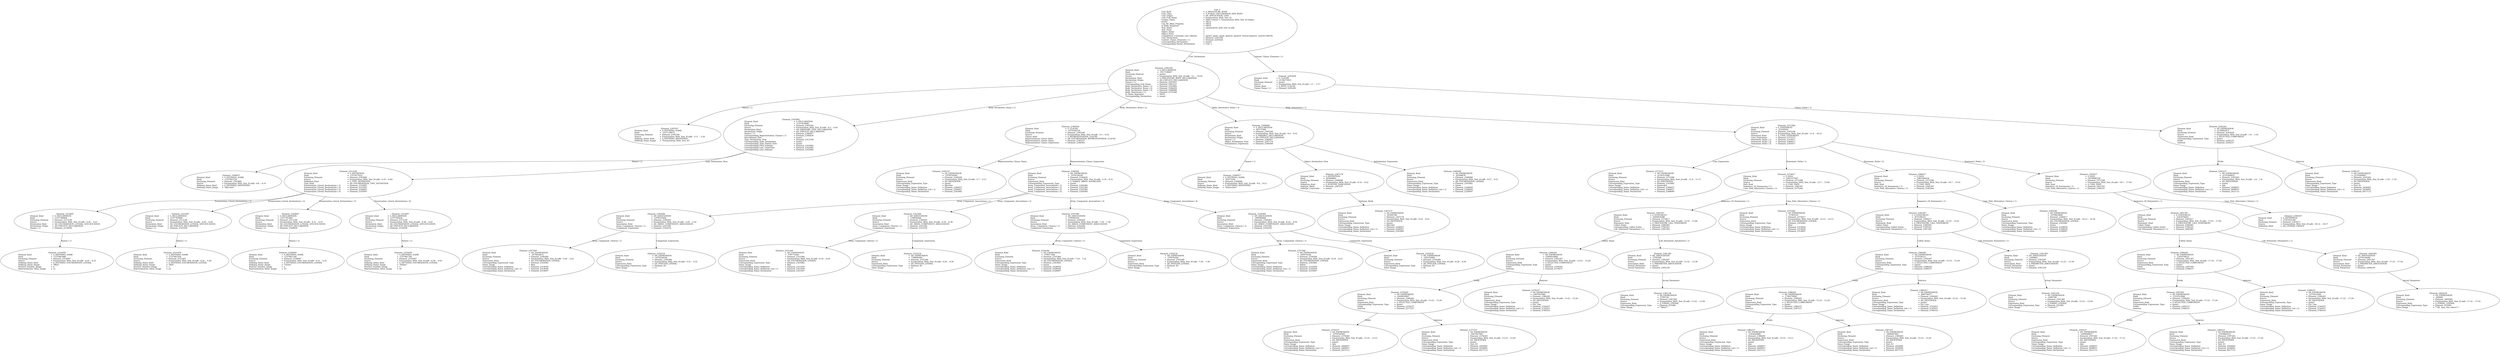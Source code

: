 digraph "enumeration_with_text_io.adt" {
  Unit_3 -> Element_2305106
      [ label=Unit_Declaration ];
  Unit_3 -> Element_2293428
      [ label="Context_Clause_Elements ( 1)" ];
  Unit_3
      [ label=<<TABLE BORDER="0" CELLBORDER="0" CELLSPACING="0" CELLPADDING="0"> 
          <TR><TD COLSPAN="3">Unit_3</TD></TR>
          <TR><TD ALIGN="LEFT">Unit_Kind   </TD><TD> = </TD><TD ALIGN="LEFT">A_PROCEDURE_BODY</TD></TR>
          <TR><TD ALIGN="LEFT">Unit_Class   </TD><TD> = </TD><TD ALIGN="LEFT">A_PUBLIC_DECLARATION_AND_BODY</TD></TR>
          <TR><TD ALIGN="LEFT">Unit_Origin   </TD><TD> = </TD><TD ALIGN="LEFT">AN_APPLICATION_UNIT</TD></TR>
          <TR><TD ALIGN="LEFT">Unit_Full_Name    </TD><TD> = </TD><TD ALIGN="LEFT">Enumeration_With_Text_IO</TD></TR>
          <TR><TD ALIGN="LEFT">Unique_Name   </TD><TD> = </TD><TD ALIGN="LEFT">ASIS Context 1: Enumeration_With_Text_IO (body)</TD></TR>
          <TR><TD ALIGN="LEFT">Exists  </TD><TD> = </TD><TD ALIGN="LEFT">TRUE</TD></TR>
          <TR><TD ALIGN="LEFT">Can_Be_Main_Program     </TD><TD> = </TD><TD ALIGN="LEFT">TRUE</TD></TR>
          <TR><TD ALIGN="LEFT">Is_Body_Required     </TD><TD> = </TD><TD ALIGN="LEFT">TRUE</TD></TR>
          <TR><TD ALIGN="LEFT">Text_Name   </TD><TD> = </TD><TD ALIGN="LEFT">enumeration_with_text_io.adb</TD></TR>
          <TR><TD ALIGN="LEFT">Text_Form   </TD><TD> = </TD><TD ALIGN="LEFT"></TD></TR>
          <TR><TD ALIGN="LEFT">Object_Name   </TD><TD> = </TD><TD ALIGN="LEFT"></TD></TR>
          <TR><TD ALIGN="LEFT">Object_Form   </TD><TD> = </TD><TD ALIGN="LEFT"></TD></TR>
          <TR><TD ALIGN="LEFT">Compilation_Command_Line_Options         </TD><TD> = </TD><TD ALIGN="LEFT">-gnatA -gnatc -gnatt -gnatws -gnatyN -mtune=generic -march=x86-64</TD></TR>
          <TR><TD ALIGN="LEFT">Unit_Declaration     </TD><TD> = </TD><TD ALIGN="LEFT">Element_2305106</TD></TR>
          <TR><TD ALIGN="LEFT">Context_Clause_Elements ( 1)        </TD><TD> = </TD><TD ALIGN="LEFT">Element_2293428</TD></TR>
          <TR><TD ALIGN="LEFT">Corresponding_Declaration       </TD><TD> = </TD><TD ALIGN="LEFT">(none)</TD></TR>
          <TR><TD ALIGN="LEFT">Corresponding_Parent_Declaration         </TD><TD> = </TD><TD ALIGN="LEFT">Unit_1</TD></TR>
          </TABLE>> ];
  Element_2293428 -> Element_2295265
      [ label="Clause_Name ( 1)" ];
  Element_2293428
      [ label=<<TABLE BORDER="0" CELLBORDER="0" CELLSPACING="0" CELLPADDING="0"> 
          <TR><TD COLSPAN="3">Element_2293428</TD></TR>
          <TR><TD ALIGN="LEFT">Element_Kind    </TD><TD> = </TD><TD ALIGN="LEFT">A_CLAUSE</TD></TR>
          <TR><TD ALIGN="LEFT">Hash  </TD><TD> = </TD><TD ALIGN="LEFT">-2136273915</TD></TR>
          <TR><TD ALIGN="LEFT">Enclosing_Element     </TD><TD> = </TD><TD ALIGN="LEFT">(none)</TD></TR>
          <TR><TD ALIGN="LEFT">Source  </TD><TD> = </TD><TD ALIGN="LEFT">Enumeration_With_Text_IO.adb - 1:1 .. 1:17</TD></TR>
          <TR><TD ALIGN="LEFT">Clause_Kind   </TD><TD> = </TD><TD ALIGN="LEFT">A_WITH_CLAUSE</TD></TR>
          <TR><TD ALIGN="LEFT">Clause_Name ( 1)     </TD><TD> = </TD><TD ALIGN="LEFT">Element_2295265</TD></TR>
          </TABLE>> ];
  Element_2295265 -> Element_2292237
      [ label=Prefix ];
  Element_2295265 -> Element_2294237
      [ label=Selector ];
  Element_2295265
      [ label=<<TABLE BORDER="0" CELLBORDER="0" CELLSPACING="0" CELLPADDING="0"> 
          <TR><TD COLSPAN="3">Element_2295265</TD></TR>
          <TR><TD ALIGN="LEFT">Element_Kind    </TD><TD> = </TD><TD ALIGN="LEFT">AN_EXPRESSION</TD></TR>
          <TR><TD ALIGN="LEFT">Hash  </TD><TD> = </TD><TD ALIGN="LEFT">-2138942971</TD></TR>
          <TR><TD ALIGN="LEFT">Enclosing_Element     </TD><TD> = </TD><TD ALIGN="LEFT">Element_2293428</TD></TR>
          <TR><TD ALIGN="LEFT">Source  </TD><TD> = </TD><TD ALIGN="LEFT">Enumeration_With_Text_IO.adb - 1:6 .. 1:16</TD></TR>
          <TR><TD ALIGN="LEFT">Expression_Kind    </TD><TD> = </TD><TD ALIGN="LEFT">A_SELECTED_COMPONENT</TD></TR>
          <TR><TD ALIGN="LEFT">Corresponding_Expression_Type        </TD><TD> = </TD><TD ALIGN="LEFT">(none)</TD></TR>
          <TR><TD ALIGN="LEFT">Prefix  </TD><TD> = </TD><TD ALIGN="LEFT">Element_2292237</TD></TR>
          <TR><TD ALIGN="LEFT">Selector   </TD><TD> = </TD><TD ALIGN="LEFT">Element_2294237</TD></TR>
          </TABLE>> ];
  Element_2292237
      [ label=<<TABLE BORDER="0" CELLBORDER="0" CELLSPACING="0" CELLPADDING="0"> 
          <TR><TD COLSPAN="3">Element_2292237</TD></TR>
          <TR><TD ALIGN="LEFT">Element_Kind    </TD><TD> = </TD><TD ALIGN="LEFT">AN_EXPRESSION</TD></TR>
          <TR><TD ALIGN="LEFT">Hash  </TD><TD> = </TD><TD ALIGN="LEFT">-2135208955</TD></TR>
          <TR><TD ALIGN="LEFT">Enclosing_Element     </TD><TD> = </TD><TD ALIGN="LEFT">Element_2295265</TD></TR>
          <TR><TD ALIGN="LEFT">Source  </TD><TD> = </TD><TD ALIGN="LEFT">Enumeration_With_Text_IO.adb - 1:6 .. 1:8</TD></TR>
          <TR><TD ALIGN="LEFT">Expression_Kind    </TD><TD> = </TD><TD ALIGN="LEFT">AN_IDENTIFIER</TD></TR>
          <TR><TD ALIGN="LEFT">Corresponding_Expression_Type        </TD><TD> = </TD><TD ALIGN="LEFT">(none)</TD></TR>
          <TR><TD ALIGN="LEFT">Name_Image   </TD><TD> = </TD><TD ALIGN="LEFT">Ada</TD></TR>
          <TR><TD ALIGN="LEFT">Corresponding_Name_Definition        </TD><TD> = </TD><TD ALIGN="LEFT">Element_2408057</TD></TR>
          <TR><TD ALIGN="LEFT">Corresponding_Name_Definition_List ( 1)          </TD><TD> = </TD><TD ALIGN="LEFT">Element_2408057</TD></TR>
          <TR><TD ALIGN="LEFT">Corresponding_Name_Declaration        </TD><TD> = </TD><TD ALIGN="LEFT">Element_2421112</TD></TR>
          </TABLE>> ];
  Element_2294237
      [ label=<<TABLE BORDER="0" CELLBORDER="0" CELLSPACING="0" CELLPADDING="0"> 
          <TR><TD COLSPAN="3">Element_2294237</TD></TR>
          <TR><TD ALIGN="LEFT">Element_Kind    </TD><TD> = </TD><TD ALIGN="LEFT">AN_EXPRESSION</TD></TR>
          <TR><TD ALIGN="LEFT">Hash  </TD><TD> = </TD><TD ALIGN="LEFT">-2135206907</TD></TR>
          <TR><TD ALIGN="LEFT">Enclosing_Element     </TD><TD> = </TD><TD ALIGN="LEFT">Element_2295265</TD></TR>
          <TR><TD ALIGN="LEFT">Source  </TD><TD> = </TD><TD ALIGN="LEFT">Enumeration_With_Text_IO.adb - 1:10 .. 1:16</TD></TR>
          <TR><TD ALIGN="LEFT">Expression_Kind    </TD><TD> = </TD><TD ALIGN="LEFT">AN_IDENTIFIER</TD></TR>
          <TR><TD ALIGN="LEFT">Corresponding_Expression_Type        </TD><TD> = </TD><TD ALIGN="LEFT">(none)</TD></TR>
          <TR><TD ALIGN="LEFT">Name_Image   </TD><TD> = </TD><TD ALIGN="LEFT">Text_IO</TD></TR>
          <TR><TD ALIGN="LEFT">Corresponding_Name_Definition        </TD><TD> = </TD><TD ALIGN="LEFT">Element_2456081</TD></TR>
          <TR><TD ALIGN="LEFT">Corresponding_Name_Definition_List ( 1)          </TD><TD> = </TD><TD ALIGN="LEFT">Element_2456081</TD></TR>
          <TR><TD ALIGN="LEFT">Corresponding_Name_Declaration        </TD><TD> = </TD><TD ALIGN="LEFT">Element_6417112</TD></TR>
          </TABLE>> ];
  Element_2305106 -> Element_2297057
      [ label="Names ( 1)" ];
  Element_2305106 -> Element_2343082
      [ label="Body_Declarative_Items ( 1)" ];
  Element_2305106 -> Element_2346430
      [ label="Body_Declarative_Items ( 2)" ];
  Element_2305106 -> Element_2368090
      [ label="Body_Declarative_Items ( 3)" ];
  Element_2305106 -> Element_2372390
      [ label="Body_Statements ( 1)" ];
  Element_2305106
      [ label=<<TABLE BORDER="0" CELLBORDER="0" CELLSPACING="0" CELLPADDING="0"> 
          <TR><TD COLSPAN="3">Element_2305106</TD></TR>
          <TR><TD ALIGN="LEFT">Element_Kind    </TD><TD> = </TD><TD ALIGN="LEFT">A_DECLARATION</TD></TR>
          <TR><TD ALIGN="LEFT">Hash  </TD><TD> = </TD><TD ALIGN="LEFT"> 1617338497</TD></TR>
          <TR><TD ALIGN="LEFT">Enclosing_Element     </TD><TD> = </TD><TD ALIGN="LEFT">(none)</TD></TR>
          <TR><TD ALIGN="LEFT">Source  </TD><TD> = </TD><TD ALIGN="LEFT">Enumeration_With_Text_IO.adb - 3:1 .. 19:29</TD></TR>
          <TR><TD ALIGN="LEFT">Declaration_Kind     </TD><TD> = </TD><TD ALIGN="LEFT">A_PROCEDURE_BODY_DECLARATION</TD></TR>
          <TR><TD ALIGN="LEFT">Declaration_Origin     </TD><TD> = </TD><TD ALIGN="LEFT">AN_EXPLICIT_DECLARATION</TD></TR>
          <TR><TD ALIGN="LEFT">Names ( 1)   </TD><TD> = </TD><TD ALIGN="LEFT">Element_2297057</TD></TR>
          <TR><TD ALIGN="LEFT">Corresponding_End_Name      </TD><TD> = </TD><TD ALIGN="LEFT">Element_2403237</TD></TR>
          <TR><TD ALIGN="LEFT">Body_Declarative_Items ( 1)       </TD><TD> = </TD><TD ALIGN="LEFT">Element_2343082</TD></TR>
          <TR><TD ALIGN="LEFT">Body_Declarative_Items ( 2)       </TD><TD> = </TD><TD ALIGN="LEFT">Element_2346430</TD></TR>
          <TR><TD ALIGN="LEFT">Body_Declarative_Items ( 3)       </TD><TD> = </TD><TD ALIGN="LEFT">Element_2368090</TD></TR>
          <TR><TD ALIGN="LEFT">Body_Statements ( 1)      </TD><TD> = </TD><TD ALIGN="LEFT">Element_2372390</TD></TR>
          <TR><TD ALIGN="LEFT">Is_Name_Repeated     </TD><TD> = </TD><TD ALIGN="LEFT">TRUE</TD></TR>
          <TR><TD ALIGN="LEFT">Corresponding_Declaration       </TD><TD> = </TD><TD ALIGN="LEFT">(none)</TD></TR>
          </TABLE>> ];
  Element_2297057
      [ label=<<TABLE BORDER="0" CELLBORDER="0" CELLSPACING="0" CELLPADDING="0"> 
          <TR><TD COLSPAN="3">Element_2297057</TD></TR>
          <TR><TD ALIGN="LEFT">Element_Kind    </TD><TD> = </TD><TD ALIGN="LEFT">A_DEFINING_NAME</TD></TR>
          <TR><TD ALIGN="LEFT">Hash  </TD><TD> = </TD><TD ALIGN="LEFT"> 1617139073</TD></TR>
          <TR><TD ALIGN="LEFT">Enclosing_Element     </TD><TD> = </TD><TD ALIGN="LEFT">Element_2305106</TD></TR>
          <TR><TD ALIGN="LEFT">Source  </TD><TD> = </TD><TD ALIGN="LEFT">Enumeration_With_Text_IO.adb - 3:11 .. 3:34</TD></TR>
          <TR><TD ALIGN="LEFT">Defining_Name_Kind     </TD><TD> = </TD><TD ALIGN="LEFT">A_DEFINING_IDENTIFIER</TD></TR>
          <TR><TD ALIGN="LEFT">Defining_Name_Image     </TD><TD> = </TD><TD ALIGN="LEFT">"Enumeration_With_Text_IO"</TD></TR>
          </TABLE>> ];
  Element_2343082 -> Element_2306057
      [ label="Names ( 1)" ];
  Element_2343082 -> Element_2313149
      [ label=Type_Declaration_View ];
  Element_2343082
      [ label=<<TABLE BORDER="0" CELLBORDER="0" CELLSPACING="0" CELLPADDING="0"> 
          <TR><TD COLSPAN="3">Element_2343082</TD></TR>
          <TR><TD ALIGN="LEFT">Element_Kind    </TD><TD> = </TD><TD ALIGN="LEFT">A_DECLARATION</TD></TR>
          <TR><TD ALIGN="LEFT">Hash  </TD><TD> = </TD><TD ALIGN="LEFT">-1337814848</TD></TR>
          <TR><TD ALIGN="LEFT">Enclosing_Element     </TD><TD> = </TD><TD ALIGN="LEFT">Element_2305106</TD></TR>
          <TR><TD ALIGN="LEFT">Source  </TD><TD> = </TD><TD ALIGN="LEFT">Enumeration_With_Text_IO.adb - 4:3 .. 4:45</TD></TR>
          <TR><TD ALIGN="LEFT">Declaration_Kind     </TD><TD> = </TD><TD ALIGN="LEFT">AN_ORDINARY_TYPE_DECLARATION</TD></TR>
          <TR><TD ALIGN="LEFT">Declaration_Origin     </TD><TD> = </TD><TD ALIGN="LEFT">AN_EXPLICIT_DECLARATION</TD></TR>
          <TR><TD ALIGN="LEFT">Names ( 1)   </TD><TD> = </TD><TD ALIGN="LEFT">Element_2306057</TD></TR>
          <TR><TD ALIGN="LEFT">Corresponding_Representation_Clauses ( 1)           </TD><TD> = </TD><TD ALIGN="LEFT">Element_2346430</TD></TR>
          <TR><TD ALIGN="LEFT">Discriminant_Part     </TD><TD> = </TD><TD ALIGN="LEFT">(none)</TD></TR>
          <TR><TD ALIGN="LEFT">Type_Declaration_View      </TD><TD> = </TD><TD ALIGN="LEFT">Element_2313149</TD></TR>
          <TR><TD ALIGN="LEFT">Corresponding_Type_Declaration        </TD><TD> = </TD><TD ALIGN="LEFT">(none)</TD></TR>
          <TR><TD ALIGN="LEFT">Corresponding_Type_Partial_View        </TD><TD> = </TD><TD ALIGN="LEFT">(none)</TD></TR>
          <TR><TD ALIGN="LEFT">Corresponding_First_Subtype       </TD><TD> = </TD><TD ALIGN="LEFT">Element_2343082</TD></TR>
          <TR><TD ALIGN="LEFT">Corresponding_Last_Constraint        </TD><TD> = </TD><TD ALIGN="LEFT">Element_2343082</TD></TR>
          <TR><TD ALIGN="LEFT">Corresponding_Last_Subtype       </TD><TD> = </TD><TD ALIGN="LEFT">Element_2343082</TD></TR>
          </TABLE>> ];
  Element_2306057
      [ label=<<TABLE BORDER="0" CELLBORDER="0" CELLSPACING="0" CELLPADDING="0"> 
          <TR><TD COLSPAN="3">Element_2306057</TD></TR>
          <TR><TD ALIGN="LEFT">Element_Kind    </TD><TD> = </TD><TD ALIGN="LEFT">A_DEFINING_NAME</TD></TR>
          <TR><TD ALIGN="LEFT">Hash  </TD><TD> = </TD><TD ALIGN="LEFT">-1337865728</TD></TR>
          <TR><TD ALIGN="LEFT">Enclosing_Element     </TD><TD> = </TD><TD ALIGN="LEFT">Element_2343082</TD></TR>
          <TR><TD ALIGN="LEFT">Source  </TD><TD> = </TD><TD ALIGN="LEFT">Enumeration_With_Text_IO.adb - 4:8 .. 4:14</TD></TR>
          <TR><TD ALIGN="LEFT">Defining_Name_Kind     </TD><TD> = </TD><TD ALIGN="LEFT">A_DEFINING_IDENTIFIER</TD></TR>
          <TR><TD ALIGN="LEFT">Defining_Name_Image     </TD><TD> = </TD><TD ALIGN="LEFT">"MyColor"</TD></TR>
          </TABLE>> ];
  Element_2313149 -> Element_2314097
      [ label="Enumeration_Literal_Declarations ( 1)" ];
  Element_2313149 -> Element_2321097
      [ label="Enumeration_Literal_Declarations ( 2)" ];
  Element_2313149 -> Element_2328097
      [ label="Enumeration_Literal_Declarations ( 3)" ];
  Element_2313149 -> Element_2335097
      [ label="Enumeration_Literal_Declarations ( 4)" ];
  Element_2313149
      [ label=<<TABLE BORDER="0" CELLBORDER="0" CELLSPACING="0" CELLPADDING="0"> 
          <TR><TD COLSPAN="3">Element_2313149</TD></TR>
          <TR><TD ALIGN="LEFT">Element_Kind    </TD><TD> = </TD><TD ALIGN="LEFT">A_DEFINITION</TD></TR>
          <TR><TD ALIGN="LEFT">Hash  </TD><TD> = </TD><TD ALIGN="LEFT">-1337677632</TD></TR>
          <TR><TD ALIGN="LEFT">Enclosing_Element     </TD><TD> = </TD><TD ALIGN="LEFT">Element_2343082</TD></TR>
          <TR><TD ALIGN="LEFT">Source  </TD><TD> = </TD><TD ALIGN="LEFT">Enumeration_With_Text_IO.adb - 4:19 .. 4:44</TD></TR>
          <TR><TD ALIGN="LEFT">Definition_Kind    </TD><TD> = </TD><TD ALIGN="LEFT">A_TYPE_DEFINITION</TD></TR>
          <TR><TD ALIGN="LEFT">Type_Kind   </TD><TD> = </TD><TD ALIGN="LEFT">AN_ENUMERATION_TYPE_DEFINITION</TD></TR>
          <TR><TD ALIGN="LEFT">Enumeration_Literal_Declarations ( 1)          </TD><TD> = </TD><TD ALIGN="LEFT">Element_2314097</TD></TR>
          <TR><TD ALIGN="LEFT">Enumeration_Literal_Declarations ( 2)          </TD><TD> = </TD><TD ALIGN="LEFT">Element_2321097</TD></TR>
          <TR><TD ALIGN="LEFT">Enumeration_Literal_Declarations ( 3)          </TD><TD> = </TD><TD ALIGN="LEFT">Element_2328097</TD></TR>
          <TR><TD ALIGN="LEFT">Enumeration_Literal_Declarations ( 4)          </TD><TD> = </TD><TD ALIGN="LEFT">Element_2335097</TD></TR>
          </TABLE>> ];
  Element_2314097 -> Element_2314059
      [ label="Names ( 1)" ];
  Element_2314097
      [ label=<<TABLE BORDER="0" CELLBORDER="0" CELLSPACING="0" CELLPADDING="0"> 
          <TR><TD COLSPAN="3">Element_2314097</TD></TR>
          <TR><TD ALIGN="LEFT">Element_Kind    </TD><TD> = </TD><TD ALIGN="LEFT">A_DECLARATION</TD></TR>
          <TR><TD ALIGN="LEFT">Hash  </TD><TD> = </TD><TD ALIGN="LEFT">-1337784064</TD></TR>
          <TR><TD ALIGN="LEFT">Enclosing_Element     </TD><TD> = </TD><TD ALIGN="LEFT">Element_2313149</TD></TR>
          <TR><TD ALIGN="LEFT">Source  </TD><TD> = </TD><TD ALIGN="LEFT">Enumeration_With_Text_IO.adb - 4:20 .. 4:23</TD></TR>
          <TR><TD ALIGN="LEFT">Declaration_Kind     </TD><TD> = </TD><TD ALIGN="LEFT">AN_ENUMERATION_LITERAL_SPECIFICATION</TD></TR>
          <TR><TD ALIGN="LEFT">Declaration_Origin     </TD><TD> = </TD><TD ALIGN="LEFT">AN_EXPLICIT_DECLARATION</TD></TR>
          <TR><TD ALIGN="LEFT">Names ( 1)   </TD><TD> = </TD><TD ALIGN="LEFT">Element_2314059</TD></TR>
          </TABLE>> ];
  Element_2314059
      [ label=<<TABLE BORDER="0" CELLBORDER="0" CELLSPACING="0" CELLPADDING="0"> 
          <TR><TD COLSPAN="3">Element_2314059</TD></TR>
          <TR><TD ALIGN="LEFT">Element_Kind    </TD><TD> = </TD><TD ALIGN="LEFT">A_DEFINING_NAME</TD></TR>
          <TR><TD ALIGN="LEFT">Hash  </TD><TD> = </TD><TD ALIGN="LEFT">-1337861888</TD></TR>
          <TR><TD ALIGN="LEFT">Enclosing_Element     </TD><TD> = </TD><TD ALIGN="LEFT">Element_2314097</TD></TR>
          <TR><TD ALIGN="LEFT">Source  </TD><TD> = </TD><TD ALIGN="LEFT">Enumeration_With_Text_IO.adb - 4:20 .. 4:23</TD></TR>
          <TR><TD ALIGN="LEFT">Defining_Name_Kind     </TD><TD> = </TD><TD ALIGN="LEFT">A_DEFINING_ENUMERATION_LITERAL</TD></TR>
          <TR><TD ALIGN="LEFT">Defining_Name_Image     </TD><TD> = </TD><TD ALIGN="LEFT">"Blue"</TD></TR>
          <TR><TD ALIGN="LEFT">Position_Number_Image      </TD><TD> = </TD><TD ALIGN="LEFT">0</TD></TR>
          <TR><TD ALIGN="LEFT">Representation_Value_Image       </TD><TD> = </TD><TD ALIGN="LEFT">11</TD></TR>
          </TABLE>> ];
  Element_2321097 -> Element_2321059
      [ label="Names ( 1)" ];
  Element_2321097
      [ label=<<TABLE BORDER="0" CELLBORDER="0" CELLSPACING="0" CELLPADDING="0"> 
          <TR><TD COLSPAN="3">Element_2321097</TD></TR>
          <TR><TD ALIGN="LEFT">Element_Kind    </TD><TD> = </TD><TD ALIGN="LEFT">A_DECLARATION</TD></TR>
          <TR><TD ALIGN="LEFT">Hash  </TD><TD> = </TD><TD ALIGN="LEFT">-1337783680</TD></TR>
          <TR><TD ALIGN="LEFT">Enclosing_Element     </TD><TD> = </TD><TD ALIGN="LEFT">Element_2313149</TD></TR>
          <TR><TD ALIGN="LEFT">Source  </TD><TD> = </TD><TD ALIGN="LEFT">Enumeration_With_Text_IO.adb - 4:26 .. 4:28</TD></TR>
          <TR><TD ALIGN="LEFT">Declaration_Kind     </TD><TD> = </TD><TD ALIGN="LEFT">AN_ENUMERATION_LITERAL_SPECIFICATION</TD></TR>
          <TR><TD ALIGN="LEFT">Declaration_Origin     </TD><TD> = </TD><TD ALIGN="LEFT">AN_EXPLICIT_DECLARATION</TD></TR>
          <TR><TD ALIGN="LEFT">Names ( 1)   </TD><TD> = </TD><TD ALIGN="LEFT">Element_2321059</TD></TR>
          </TABLE>> ];
  Element_2321059
      [ label=<<TABLE BORDER="0" CELLBORDER="0" CELLSPACING="0" CELLPADDING="0"> 
          <TR><TD COLSPAN="3">Element_2321059</TD></TR>
          <TR><TD ALIGN="LEFT">Element_Kind    </TD><TD> = </TD><TD ALIGN="LEFT">A_DEFINING_NAME</TD></TR>
          <TR><TD ALIGN="LEFT">Hash  </TD><TD> = </TD><TD ALIGN="LEFT">-1337861504</TD></TR>
          <TR><TD ALIGN="LEFT">Enclosing_Element     </TD><TD> = </TD><TD ALIGN="LEFT">Element_2321097</TD></TR>
          <TR><TD ALIGN="LEFT">Source  </TD><TD> = </TD><TD ALIGN="LEFT">Enumeration_With_Text_IO.adb - 4:26 .. 4:28</TD></TR>
          <TR><TD ALIGN="LEFT">Defining_Name_Kind     </TD><TD> = </TD><TD ALIGN="LEFT">A_DEFINING_ENUMERATION_LITERAL</TD></TR>
          <TR><TD ALIGN="LEFT">Defining_Name_Image     </TD><TD> = </TD><TD ALIGN="LEFT">"Red"</TD></TR>
          <TR><TD ALIGN="LEFT">Position_Number_Image      </TD><TD> = </TD><TD ALIGN="LEFT">1</TD></TR>
          <TR><TD ALIGN="LEFT">Representation_Value_Image       </TD><TD> = </TD><TD ALIGN="LEFT">22</TD></TR>
          </TABLE>> ];
  Element_2328097 -> Element_2328059
      [ label="Names ( 1)" ];
  Element_2328097
      [ label=<<TABLE BORDER="0" CELLBORDER="0" CELLSPACING="0" CELLPADDING="0"> 
          <TR><TD COLSPAN="3">Element_2328097</TD></TR>
          <TR><TD ALIGN="LEFT">Element_Kind    </TD><TD> = </TD><TD ALIGN="LEFT">A_DECLARATION</TD></TR>
          <TR><TD ALIGN="LEFT">Hash  </TD><TD> = </TD><TD ALIGN="LEFT">-1337783360</TD></TR>
          <TR><TD ALIGN="LEFT">Enclosing_Element     </TD><TD> = </TD><TD ALIGN="LEFT">Element_2313149</TD></TR>
          <TR><TD ALIGN="LEFT">Source  </TD><TD> = </TD><TD ALIGN="LEFT">Enumeration_With_Text_IO.adb - 4:31 .. 4:35</TD></TR>
          <TR><TD ALIGN="LEFT">Declaration_Kind     </TD><TD> = </TD><TD ALIGN="LEFT">AN_ENUMERATION_LITERAL_SPECIFICATION</TD></TR>
          <TR><TD ALIGN="LEFT">Declaration_Origin     </TD><TD> = </TD><TD ALIGN="LEFT">AN_EXPLICIT_DECLARATION</TD></TR>
          <TR><TD ALIGN="LEFT">Names ( 1)   </TD><TD> = </TD><TD ALIGN="LEFT">Element_2328059</TD></TR>
          </TABLE>> ];
  Element_2328059
      [ label=<<TABLE BORDER="0" CELLBORDER="0" CELLSPACING="0" CELLPADDING="0"> 
          <TR><TD COLSPAN="3">Element_2328059</TD></TR>
          <TR><TD ALIGN="LEFT">Element_Kind    </TD><TD> = </TD><TD ALIGN="LEFT">A_DEFINING_NAME</TD></TR>
          <TR><TD ALIGN="LEFT">Hash  </TD><TD> = </TD><TD ALIGN="LEFT">-1337861184</TD></TR>
          <TR><TD ALIGN="LEFT">Enclosing_Element     </TD><TD> = </TD><TD ALIGN="LEFT">Element_2328097</TD></TR>
          <TR><TD ALIGN="LEFT">Source  </TD><TD> = </TD><TD ALIGN="LEFT">Enumeration_With_Text_IO.adb - 4:31 .. 4:35</TD></TR>
          <TR><TD ALIGN="LEFT">Defining_Name_Kind     </TD><TD> = </TD><TD ALIGN="LEFT">A_DEFINING_ENUMERATION_LITERAL</TD></TR>
          <TR><TD ALIGN="LEFT">Defining_Name_Image     </TD><TD> = </TD><TD ALIGN="LEFT">"Green"</TD></TR>
          <TR><TD ALIGN="LEFT">Position_Number_Image      </TD><TD> = </TD><TD ALIGN="LEFT">2</TD></TR>
          <TR><TD ALIGN="LEFT">Representation_Value_Image       </TD><TD> = </TD><TD ALIGN="LEFT">33</TD></TR>
          </TABLE>> ];
  Element_2335097 -> Element_2335059
      [ label="Names ( 1)" ];
  Element_2335097
      [ label=<<TABLE BORDER="0" CELLBORDER="0" CELLSPACING="0" CELLPADDING="0"> 
          <TR><TD COLSPAN="3">Element_2335097</TD></TR>
          <TR><TD ALIGN="LEFT">Element_Kind    </TD><TD> = </TD><TD ALIGN="LEFT">A_DECLARATION</TD></TR>
          <TR><TD ALIGN="LEFT">Hash  </TD><TD> = </TD><TD ALIGN="LEFT">-1337783936</TD></TR>
          <TR><TD ALIGN="LEFT">Enclosing_Element     </TD><TD> = </TD><TD ALIGN="LEFT">Element_2313149</TD></TR>
          <TR><TD ALIGN="LEFT">Source  </TD><TD> = </TD><TD ALIGN="LEFT">Enumeration_With_Text_IO.adb - 4:38 .. 4:43</TD></TR>
          <TR><TD ALIGN="LEFT">Declaration_Kind     </TD><TD> = </TD><TD ALIGN="LEFT">AN_ENUMERATION_LITERAL_SPECIFICATION</TD></TR>
          <TR><TD ALIGN="LEFT">Declaration_Origin     </TD><TD> = </TD><TD ALIGN="LEFT">AN_EXPLICIT_DECLARATION</TD></TR>
          <TR><TD ALIGN="LEFT">Names ( 1)   </TD><TD> = </TD><TD ALIGN="LEFT">Element_2335059</TD></TR>
          </TABLE>> ];
  Element_2335059
      [ label=<<TABLE BORDER="0" CELLBORDER="0" CELLSPACING="0" CELLPADDING="0"> 
          <TR><TD COLSPAN="3">Element_2335059</TD></TR>
          <TR><TD ALIGN="LEFT">Element_Kind    </TD><TD> = </TD><TD ALIGN="LEFT">A_DEFINING_NAME</TD></TR>
          <TR><TD ALIGN="LEFT">Hash  </TD><TD> = </TD><TD ALIGN="LEFT">-1337861760</TD></TR>
          <TR><TD ALIGN="LEFT">Enclosing_Element     </TD><TD> = </TD><TD ALIGN="LEFT">Element_2335097</TD></TR>
          <TR><TD ALIGN="LEFT">Source  </TD><TD> = </TD><TD ALIGN="LEFT">Enumeration_With_Text_IO.adb - 4:38 .. 4:43</TD></TR>
          <TR><TD ALIGN="LEFT">Defining_Name_Kind     </TD><TD> = </TD><TD ALIGN="LEFT">A_DEFINING_ENUMERATION_LITERAL</TD></TR>
          <TR><TD ALIGN="LEFT">Defining_Name_Image     </TD><TD> = </TD><TD ALIGN="LEFT">"Yellow"</TD></TR>
          <TR><TD ALIGN="LEFT">Position_Number_Image      </TD><TD> = </TD><TD ALIGN="LEFT">3</TD></TR>
          <TR><TD ALIGN="LEFT">Representation_Value_Image       </TD><TD> = </TD><TD ALIGN="LEFT">44</TD></TR>
          </TABLE>> ];
  Element_2346430 -> Element_2345237
      [ label=Representation_Clause_Name ];
  Element_2346430 -> Element_2348365
      [ label=Representation_Clause_Expression ];
  Element_2346430
      [ label=<<TABLE BORDER="0" CELLBORDER="0" CELLSPACING="0" CELLPADDING="0"> 
          <TR><TD COLSPAN="3">Element_2346430</TD></TR>
          <TR><TD ALIGN="LEFT">Element_Kind    </TD><TD> = </TD><TD ALIGN="LEFT">A_CLAUSE</TD></TR>
          <TR><TD ALIGN="LEFT">Hash  </TD><TD> = </TD><TD ALIGN="LEFT"> 1479194720</TD></TR>
          <TR><TD ALIGN="LEFT">Enclosing_Element     </TD><TD> = </TD><TD ALIGN="LEFT">Element_2305106</TD></TR>
          <TR><TD ALIGN="LEFT">Source  </TD><TD> = </TD><TD ALIGN="LEFT">Enumeration_With_Text_IO.adb - 5:3 .. 8:32</TD></TR>
          <TR><TD ALIGN="LEFT">Clause_Kind   </TD><TD> = </TD><TD ALIGN="LEFT">A_REPRESENTATION_CLAUSE</TD></TR>
          <TR><TD ALIGN="LEFT">Representation_Clause_Kind       </TD><TD> = </TD><TD ALIGN="LEFT">AN_ENUMERATION_REPRESENTATION_CLAUSE</TD></TR>
          <TR><TD ALIGN="LEFT">Representation_Clause_Name       </TD><TD> = </TD><TD ALIGN="LEFT">Element_2345237</TD></TR>
          <TR><TD ALIGN="LEFT">Representation_Clause_Expression         </TD><TD> = </TD><TD ALIGN="LEFT">Element_2348365</TD></TR>
          </TABLE>> ];
  Element_2345237
      [ label=<<TABLE BORDER="0" CELLBORDER="0" CELLSPACING="0" CELLPADDING="0"> 
          <TR><TD COLSPAN="3">Element_2345237</TD></TR>
          <TR><TD ALIGN="LEFT">Element_Kind    </TD><TD> = </TD><TD ALIGN="LEFT">AN_EXPRESSION</TD></TR>
          <TR><TD ALIGN="LEFT">Hash  </TD><TD> = </TD><TD ALIGN="LEFT"> 1479259360</TD></TR>
          <TR><TD ALIGN="LEFT">Enclosing_Element     </TD><TD> = </TD><TD ALIGN="LEFT">Element_2346430</TD></TR>
          <TR><TD ALIGN="LEFT">Source  </TD><TD> = </TD><TD ALIGN="LEFT">Enumeration_With_Text_IO.adb - 5:7 .. 5:13</TD></TR>
          <TR><TD ALIGN="LEFT">Expression_Kind    </TD><TD> = </TD><TD ALIGN="LEFT">AN_IDENTIFIER</TD></TR>
          <TR><TD ALIGN="LEFT">Corresponding_Expression_Type        </TD><TD> = </TD><TD ALIGN="LEFT">(none)</TD></TR>
          <TR><TD ALIGN="LEFT">Name_Image   </TD><TD> = </TD><TD ALIGN="LEFT">MyColor</TD></TR>
          <TR><TD ALIGN="LEFT">Corresponding_Name_Definition        </TD><TD> = </TD><TD ALIGN="LEFT">Element_2306057</TD></TR>
          <TR><TD ALIGN="LEFT">Corresponding_Name_Definition_List ( 1)          </TD><TD> = </TD><TD ALIGN="LEFT">Element_2306057</TD></TR>
          <TR><TD ALIGN="LEFT">Corresponding_Name_Declaration        </TD><TD> = </TD><TD ALIGN="LEFT">Element_2343082</TD></TR>
          </TABLE>> ];
  Element_2348365 -> Element_2349384
      [ label="Array_Component_Associations ( 1)" ];
  Element_2348365 -> Element_2352384
      [ label="Array_Component_Associations ( 2)" ];
  Element_2348365 -> Element_2355384
      [ label="Array_Component_Associations ( 3)" ];
  Element_2348365 -> Element_2358384
      [ label="Array_Component_Associations ( 4)" ];
  Element_2348365
      [ label=<<TABLE BORDER="0" CELLBORDER="0" CELLSPACING="0" CELLPADDING="0"> 
          <TR><TD COLSPAN="3">Element_2348365</TD></TR>
          <TR><TD ALIGN="LEFT">Element_Kind    </TD><TD> = </TD><TD ALIGN="LEFT">AN_EXPRESSION</TD></TR>
          <TR><TD ALIGN="LEFT">Hash  </TD><TD> = </TD><TD ALIGN="LEFT"> 1479128160</TD></TR>
          <TR><TD ALIGN="LEFT">Enclosing_Element     </TD><TD> = </TD><TD ALIGN="LEFT">Element_2346430</TD></TR>
          <TR><TD ALIGN="LEFT">Source  </TD><TD> = </TD><TD ALIGN="LEFT">Enumeration_With_Text_IO.adb - 5:19 .. 8:31</TD></TR>
          <TR><TD ALIGN="LEFT">Expression_Kind    </TD><TD> = </TD><TD ALIGN="LEFT">A_NAMED_ARRAY_AGGREGATE</TD></TR>
          <TR><TD ALIGN="LEFT">Corresponding_Expression_Type        </TD><TD> = </TD><TD ALIGN="LEFT">(none)</TD></TR>
          <TR><TD ALIGN="LEFT">Array_Component_Associations ( 1)         </TD><TD> = </TD><TD ALIGN="LEFT">Element_2349384</TD></TR>
          <TR><TD ALIGN="LEFT">Array_Component_Associations ( 2)         </TD><TD> = </TD><TD ALIGN="LEFT">Element_2352384</TD></TR>
          <TR><TD ALIGN="LEFT">Array_Component_Associations ( 3)         </TD><TD> = </TD><TD ALIGN="LEFT">Element_2355384</TD></TR>
          <TR><TD ALIGN="LEFT">Array_Component_Associations ( 4)         </TD><TD> = </TD><TD ALIGN="LEFT">Element_2358384</TD></TR>
          </TABLE>> ];
  Element_2349384 -> Element_2347260
      [ label="Array_Component_Choices ( 1)" ];
  Element_2349384 -> Element_2350234
      [ label=Component_Expression ];
  Element_2349384
      [ label=<<TABLE BORDER="0" CELLBORDER="0" CELLSPACING="0" CELLPADDING="0"> 
          <TR><TD COLSPAN="3">Element_2349384</TD></TR>
          <TR><TD ALIGN="LEFT">Element_Kind    </TD><TD> = </TD><TD ALIGN="LEFT">AN_ASSOCIATION</TD></TR>
          <TR><TD ALIGN="LEFT">Hash  </TD><TD> = </TD><TD ALIGN="LEFT"> 1479147904</TD></TR>
          <TR><TD ALIGN="LEFT">Enclosing_Element     </TD><TD> = </TD><TD ALIGN="LEFT">Element_2348365</TD></TR>
          <TR><TD ALIGN="LEFT">Source  </TD><TD> = </TD><TD ALIGN="LEFT">Enumeration_With_Text_IO.adb - 5:20 .. 5:32</TD></TR>
          <TR><TD ALIGN="LEFT">Association_Kind     </TD><TD> = </TD><TD ALIGN="LEFT">AN_ARRAY_COMPONENT_ASSOCIATION</TD></TR>
          <TR><TD ALIGN="LEFT">Array_Component_Choices ( 1)        </TD><TD> = </TD><TD ALIGN="LEFT">Element_2347260</TD></TR>
          <TR><TD ALIGN="LEFT">Component_Expression      </TD><TD> = </TD><TD ALIGN="LEFT">Element_2350234</TD></TR>
          </TABLE>> ];
  Element_2347260
      [ label=<<TABLE BORDER="0" CELLBORDER="0" CELLSPACING="0" CELLPADDING="0"> 
          <TR><TD COLSPAN="3">Element_2347260</TD></TR>
          <TR><TD ALIGN="LEFT">Element_Kind    </TD><TD> = </TD><TD ALIGN="LEFT">AN_EXPRESSION</TD></TR>
          <TR><TD ALIGN="LEFT">Hash  </TD><TD> = </TD><TD ALIGN="LEFT"> 1479020672</TD></TR>
          <TR><TD ALIGN="LEFT">Enclosing_Element     </TD><TD> = </TD><TD ALIGN="LEFT">Element_2349384</TD></TR>
          <TR><TD ALIGN="LEFT">Source  </TD><TD> = </TD><TD ALIGN="LEFT">Enumeration_With_Text_IO.adb - 5:20 .. 5:23</TD></TR>
          <TR><TD ALIGN="LEFT">Expression_Kind    </TD><TD> = </TD><TD ALIGN="LEFT">AN_ENUMERATION_LITERAL</TD></TR>
          <TR><TD ALIGN="LEFT">Corresponding_Expression_Type        </TD><TD> = </TD><TD ALIGN="LEFT">Element_2343082</TD></TR>
          <TR><TD ALIGN="LEFT">Name_Image   </TD><TD> = </TD><TD ALIGN="LEFT">Blue</TD></TR>
          <TR><TD ALIGN="LEFT">Corresponding_Name_Definition        </TD><TD> = </TD><TD ALIGN="LEFT">Element_2314059</TD></TR>
          <TR><TD ALIGN="LEFT">Corresponding_Name_Definition_List ( 1)          </TD><TD> = </TD><TD ALIGN="LEFT">Element_2314059</TD></TR>
          <TR><TD ALIGN="LEFT">Corresponding_Name_Declaration        </TD><TD> = </TD><TD ALIGN="LEFT">Element_2314097</TD></TR>
          </TABLE>> ];
  Element_2350234
      [ label=<<TABLE BORDER="0" CELLBORDER="0" CELLSPACING="0" CELLPADDING="0"> 
          <TR><TD COLSPAN="3">Element_2350234</TD></TR>
          <TR><TD ALIGN="LEFT">Element_Kind    </TD><TD> = </TD><TD ALIGN="LEFT">AN_EXPRESSION</TD></TR>
          <TR><TD ALIGN="LEFT">Hash  </TD><TD> = </TD><TD ALIGN="LEFT"> 1479256544</TD></TR>
          <TR><TD ALIGN="LEFT">Enclosing_Element     </TD><TD> = </TD><TD ALIGN="LEFT">Element_2349384</TD></TR>
          <TR><TD ALIGN="LEFT">Source  </TD><TD> = </TD><TD ALIGN="LEFT">Enumeration_With_Text_IO.adb - 5:31 .. 5:32</TD></TR>
          <TR><TD ALIGN="LEFT">Expression_Kind    </TD><TD> = </TD><TD ALIGN="LEFT">AN_INTEGER_LITERAL</TD></TR>
          <TR><TD ALIGN="LEFT">Corresponding_Expression_Type        </TD><TD> = </TD><TD ALIGN="LEFT">Element_82</TD></TR>
          <TR><TD ALIGN="LEFT">Value_Image   </TD><TD> = </TD><TD ALIGN="LEFT">11</TD></TR>
          </TABLE>> ];
  Element_2352384 -> Element_2351260
      [ label="Array_Component_Choices ( 1)" ];
  Element_2352384 -> Element_2353234
      [ label=Component_Expression ];
  Element_2352384
      [ label=<<TABLE BORDER="0" CELLBORDER="0" CELLSPACING="0" CELLPADDING="0"> 
          <TR><TD COLSPAN="3">Element_2352384</TD></TR>
          <TR><TD ALIGN="LEFT">Element_Kind    </TD><TD> = </TD><TD ALIGN="LEFT">AN_ASSOCIATION</TD></TR>
          <TR><TD ALIGN="LEFT">Hash  </TD><TD> = </TD><TD ALIGN="LEFT"> 739836064</TD></TR>
          <TR><TD ALIGN="LEFT">Enclosing_Element     </TD><TD> = </TD><TD ALIGN="LEFT">Element_2348365</TD></TR>
          <TR><TD ALIGN="LEFT">Source  </TD><TD> = </TD><TD ALIGN="LEFT">Enumeration_With_Text_IO.adb - 6:18 .. 6:30</TD></TR>
          <TR><TD ALIGN="LEFT">Association_Kind     </TD><TD> = </TD><TD ALIGN="LEFT">AN_ARRAY_COMPONENT_ASSOCIATION</TD></TR>
          <TR><TD ALIGN="LEFT">Array_Component_Choices ( 1)        </TD><TD> = </TD><TD ALIGN="LEFT">Element_2351260</TD></TR>
          <TR><TD ALIGN="LEFT">Component_Expression      </TD><TD> = </TD><TD ALIGN="LEFT">Element_2353234</TD></TR>
          </TABLE>> ];
  Element_2351260
      [ label=<<TABLE BORDER="0" CELLBORDER="0" CELLSPACING="0" CELLPADDING="0"> 
          <TR><TD COLSPAN="3">Element_2351260</TD></TR>
          <TR><TD ALIGN="LEFT">Element_Kind    </TD><TD> = </TD><TD ALIGN="LEFT">AN_EXPRESSION</TD></TR>
          <TR><TD ALIGN="LEFT">Hash  </TD><TD> = </TD><TD ALIGN="LEFT"> 739772448</TD></TR>
          <TR><TD ALIGN="LEFT">Enclosing_Element     </TD><TD> = </TD><TD ALIGN="LEFT">Element_2352384</TD></TR>
          <TR><TD ALIGN="LEFT">Source  </TD><TD> = </TD><TD ALIGN="LEFT">Enumeration_With_Text_IO.adb - 6:18 .. 6:20</TD></TR>
          <TR><TD ALIGN="LEFT">Expression_Kind    </TD><TD> = </TD><TD ALIGN="LEFT">AN_ENUMERATION_LITERAL</TD></TR>
          <TR><TD ALIGN="LEFT">Corresponding_Expression_Type        </TD><TD> = </TD><TD ALIGN="LEFT">Element_2343082</TD></TR>
          <TR><TD ALIGN="LEFT">Name_Image   </TD><TD> = </TD><TD ALIGN="LEFT">Red</TD></TR>
          <TR><TD ALIGN="LEFT">Corresponding_Name_Definition        </TD><TD> = </TD><TD ALIGN="LEFT">Element_2321059</TD></TR>
          <TR><TD ALIGN="LEFT">Corresponding_Name_Definition_List ( 1)          </TD><TD> = </TD><TD ALIGN="LEFT">Element_2321059</TD></TR>
          <TR><TD ALIGN="LEFT">Corresponding_Name_Declaration        </TD><TD> = </TD><TD ALIGN="LEFT">Element_2321097</TD></TR>
          </TABLE>> ];
  Element_2353234
      [ label=<<TABLE BORDER="0" CELLBORDER="0" CELLSPACING="0" CELLPADDING="0"> 
          <TR><TD COLSPAN="3">Element_2353234</TD></TR>
          <TR><TD ALIGN="LEFT">Element_Kind    </TD><TD> = </TD><TD ALIGN="LEFT">AN_EXPRESSION</TD></TR>
          <TR><TD ALIGN="LEFT">Hash  </TD><TD> = </TD><TD ALIGN="LEFT"> 739890384</TD></TR>
          <TR><TD ALIGN="LEFT">Enclosing_Element     </TD><TD> = </TD><TD ALIGN="LEFT">Element_2352384</TD></TR>
          <TR><TD ALIGN="LEFT">Source  </TD><TD> = </TD><TD ALIGN="LEFT">Enumeration_With_Text_IO.adb - 6:29 .. 6:30</TD></TR>
          <TR><TD ALIGN="LEFT">Expression_Kind    </TD><TD> = </TD><TD ALIGN="LEFT">AN_INTEGER_LITERAL</TD></TR>
          <TR><TD ALIGN="LEFT">Corresponding_Expression_Type        </TD><TD> = </TD><TD ALIGN="LEFT">Element_82</TD></TR>
          <TR><TD ALIGN="LEFT">Value_Image   </TD><TD> = </TD><TD ALIGN="LEFT">22</TD></TR>
          </TABLE>> ];
  Element_2355384 -> Element_2354260
      [ label="Array_Component_Choices ( 1)" ];
  Element_2355384 -> Element_2356234
      [ label=Component_Expression ];
  Element_2355384
      [ label=<<TABLE BORDER="0" CELLBORDER="0" CELLSPACING="0" CELLPADDING="0"> 
          <TR><TD COLSPAN="3">Element_2355384</TD></TR>
          <TR><TD ALIGN="LEFT">Element_Kind    </TD><TD> = </TD><TD ALIGN="LEFT">AN_ASSOCIATION</TD></TR>
          <TR><TD ALIGN="LEFT">Hash  </TD><TD> = </TD><TD ALIGN="LEFT"> 370049104</TD></TR>
          <TR><TD ALIGN="LEFT">Enclosing_Element     </TD><TD> = </TD><TD ALIGN="LEFT">Element_2348365</TD></TR>
          <TR><TD ALIGN="LEFT">Source  </TD><TD> = </TD><TD ALIGN="LEFT">Enumeration_With_Text_IO.adb - 7:18 .. 7:30</TD></TR>
          <TR><TD ALIGN="LEFT">Association_Kind     </TD><TD> = </TD><TD ALIGN="LEFT">AN_ARRAY_COMPONENT_ASSOCIATION</TD></TR>
          <TR><TD ALIGN="LEFT">Array_Component_Choices ( 1)        </TD><TD> = </TD><TD ALIGN="LEFT">Element_2354260</TD></TR>
          <TR><TD ALIGN="LEFT">Component_Expression      </TD><TD> = </TD><TD ALIGN="LEFT">Element_2356234</TD></TR>
          </TABLE>> ];
  Element_2354260
      [ label=<<TABLE BORDER="0" CELLBORDER="0" CELLSPACING="0" CELLPADDING="0"> 
          <TR><TD COLSPAN="3">Element_2354260</TD></TR>
          <TR><TD ALIGN="LEFT">Element_Kind    </TD><TD> = </TD><TD ALIGN="LEFT">AN_EXPRESSION</TD></TR>
          <TR><TD ALIGN="LEFT">Hash  </TD><TD> = </TD><TD ALIGN="LEFT"> 370017296</TD></TR>
          <TR><TD ALIGN="LEFT">Enclosing_Element     </TD><TD> = </TD><TD ALIGN="LEFT">Element_2355384</TD></TR>
          <TR><TD ALIGN="LEFT">Source  </TD><TD> = </TD><TD ALIGN="LEFT">Enumeration_With_Text_IO.adb - 7:18 .. 7:22</TD></TR>
          <TR><TD ALIGN="LEFT">Expression_Kind    </TD><TD> = </TD><TD ALIGN="LEFT">AN_ENUMERATION_LITERAL</TD></TR>
          <TR><TD ALIGN="LEFT">Corresponding_Expression_Type        </TD><TD> = </TD><TD ALIGN="LEFT">Element_2343082</TD></TR>
          <TR><TD ALIGN="LEFT">Name_Image   </TD><TD> = </TD><TD ALIGN="LEFT">Green</TD></TR>
          <TR><TD ALIGN="LEFT">Corresponding_Name_Definition        </TD><TD> = </TD><TD ALIGN="LEFT">Element_2328059</TD></TR>
          <TR><TD ALIGN="LEFT">Corresponding_Name_Definition_List ( 1)          </TD><TD> = </TD><TD ALIGN="LEFT">Element_2328059</TD></TR>
          <TR><TD ALIGN="LEFT">Corresponding_Name_Declaration        </TD><TD> = </TD><TD ALIGN="LEFT">Element_2328097</TD></TR>
          </TABLE>> ];
  Element_2356234
      [ label=<<TABLE BORDER="0" CELLBORDER="0" CELLSPACING="0" CELLPADDING="0"> 
          <TR><TD COLSPAN="3">Element_2356234</TD></TR>
          <TR><TD ALIGN="LEFT">Element_Kind    </TD><TD> = </TD><TD ALIGN="LEFT">AN_EXPRESSION</TD></TR>
          <TR><TD ALIGN="LEFT">Hash  </TD><TD> = </TD><TD ALIGN="LEFT"> 370076264</TD></TR>
          <TR><TD ALIGN="LEFT">Enclosing_Element     </TD><TD> = </TD><TD ALIGN="LEFT">Element_2355384</TD></TR>
          <TR><TD ALIGN="LEFT">Source  </TD><TD> = </TD><TD ALIGN="LEFT">Enumeration_With_Text_IO.adb - 7:29 .. 7:30</TD></TR>
          <TR><TD ALIGN="LEFT">Expression_Kind    </TD><TD> = </TD><TD ALIGN="LEFT">AN_INTEGER_LITERAL</TD></TR>
          <TR><TD ALIGN="LEFT">Corresponding_Expression_Type        </TD><TD> = </TD><TD ALIGN="LEFT">Element_82</TD></TR>
          <TR><TD ALIGN="LEFT">Value_Image   </TD><TD> = </TD><TD ALIGN="LEFT">33</TD></TR>
          </TABLE>> ];
  Element_2358384 -> Element_2357260
      [ label="Array_Component_Choices ( 1)" ];
  Element_2358384 -> Element_2359234
      [ label=Component_Expression ];
  Element_2358384
      [ label=<<TABLE BORDER="0" CELLBORDER="0" CELLSPACING="0" CELLPADDING="0"> 
          <TR><TD COLSPAN="3">Element_2358384</TD></TR>
          <TR><TD ALIGN="LEFT">Element_Kind    </TD><TD> = </TD><TD ALIGN="LEFT">AN_ASSOCIATION</TD></TR>
          <TR><TD ALIGN="LEFT">Hash  </TD><TD> = </TD><TD ALIGN="LEFT"> 185090088</TD></TR>
          <TR><TD ALIGN="LEFT">Enclosing_Element     </TD><TD> = </TD><TD ALIGN="LEFT">Element_2348365</TD></TR>
          <TR><TD ALIGN="LEFT">Source  </TD><TD> = </TD><TD ALIGN="LEFT">Enumeration_With_Text_IO.adb - 8:18 .. 8:30</TD></TR>
          <TR><TD ALIGN="LEFT">Association_Kind     </TD><TD> = </TD><TD ALIGN="LEFT">AN_ARRAY_COMPONENT_ASSOCIATION</TD></TR>
          <TR><TD ALIGN="LEFT">Array_Component_Choices ( 1)        </TD><TD> = </TD><TD ALIGN="LEFT">Element_2357260</TD></TR>
          <TR><TD ALIGN="LEFT">Component_Expression      </TD><TD> = </TD><TD ALIGN="LEFT">Element_2359234</TD></TR>
          </TABLE>> ];
  Element_2357260
      [ label=<<TABLE BORDER="0" CELLBORDER="0" CELLSPACING="0" CELLPADDING="0"> 
          <TR><TD COLSPAN="3">Element_2357260</TD></TR>
          <TR><TD ALIGN="LEFT">Element_Kind    </TD><TD> = </TD><TD ALIGN="LEFT">AN_EXPRESSION</TD></TR>
          <TR><TD ALIGN="LEFT">Hash  </TD><TD> = </TD><TD ALIGN="LEFT"> 185074184</TD></TR>
          <TR><TD ALIGN="LEFT">Enclosing_Element     </TD><TD> = </TD><TD ALIGN="LEFT">Element_2358384</TD></TR>
          <TR><TD ALIGN="LEFT">Source  </TD><TD> = </TD><TD ALIGN="LEFT">Enumeration_With_Text_IO.adb - 8:18 .. 8:23</TD></TR>
          <TR><TD ALIGN="LEFT">Expression_Kind    </TD><TD> = </TD><TD ALIGN="LEFT">AN_ENUMERATION_LITERAL</TD></TR>
          <TR><TD ALIGN="LEFT">Corresponding_Expression_Type        </TD><TD> = </TD><TD ALIGN="LEFT">Element_2343082</TD></TR>
          <TR><TD ALIGN="LEFT">Name_Image   </TD><TD> = </TD><TD ALIGN="LEFT">Yellow</TD></TR>
          <TR><TD ALIGN="LEFT">Corresponding_Name_Definition        </TD><TD> = </TD><TD ALIGN="LEFT">Element_2335059</TD></TR>
          <TR><TD ALIGN="LEFT">Corresponding_Name_Definition_List ( 1)          </TD><TD> = </TD><TD ALIGN="LEFT">Element_2335059</TD></TR>
          <TR><TD ALIGN="LEFT">Corresponding_Name_Declaration        </TD><TD> = </TD><TD ALIGN="LEFT">Element_2335097</TD></TR>
          </TABLE>> ];
  Element_2359234
      [ label=<<TABLE BORDER="0" CELLBORDER="0" CELLSPACING="0" CELLPADDING="0"> 
          <TR><TD COLSPAN="3">Element_2359234</TD></TR>
          <TR><TD ALIGN="LEFT">Element_Kind    </TD><TD> = </TD><TD ALIGN="LEFT">AN_EXPRESSION</TD></TR>
          <TR><TD ALIGN="LEFT">Hash  </TD><TD> = </TD><TD ALIGN="LEFT"> 185103668</TD></TR>
          <TR><TD ALIGN="LEFT">Enclosing_Element     </TD><TD> = </TD><TD ALIGN="LEFT">Element_2358384</TD></TR>
          <TR><TD ALIGN="LEFT">Source  </TD><TD> = </TD><TD ALIGN="LEFT">Enumeration_With_Text_IO.adb - 8:29 .. 8:30</TD></TR>
          <TR><TD ALIGN="LEFT">Expression_Kind    </TD><TD> = </TD><TD ALIGN="LEFT">AN_INTEGER_LITERAL</TD></TR>
          <TR><TD ALIGN="LEFT">Corresponding_Expression_Type        </TD><TD> = </TD><TD ALIGN="LEFT">Element_82</TD></TR>
          <TR><TD ALIGN="LEFT">Value_Image   </TD><TD> = </TD><TD ALIGN="LEFT">44</TD></TR>
          </TABLE>> ];
  Element_2368090 -> Element_2360057
      [ label="Names ( 1)" ];
  Element_2368090 -> Element_2367176
      [ label=Object_Declaration_View ];
  Element_2368090 -> Element_2369260
      [ label=Initialization_Expression ];
  Element_2368090
      [ label=<<TABLE BORDER="0" CELLBORDER="0" CELLSPACING="0" CELLPADDING="0"> 
          <TR><TD COLSPAN="3">Element_2368090</TD></TR>
          <TR><TD ALIGN="LEFT">Element_Kind    </TD><TD> = </TD><TD ALIGN="LEFT">A_DECLARATION</TD></TR>
          <TR><TD ALIGN="LEFT">Hash  </TD><TD> = </TD><TD ALIGN="LEFT"> 92575368</TD></TR>
          <TR><TD ALIGN="LEFT">Enclosing_Element     </TD><TD> = </TD><TD ALIGN="LEFT">Element_2305106</TD></TR>
          <TR><TD ALIGN="LEFT">Source  </TD><TD> = </TD><TD ALIGN="LEFT">Enumeration_With_Text_IO.adb - 9:4 .. 9:32</TD></TR>
          <TR><TD ALIGN="LEFT">Declaration_Kind     </TD><TD> = </TD><TD ALIGN="LEFT">A_VARIABLE_DECLARATION</TD></TR>
          <TR><TD ALIGN="LEFT">Declaration_Origin     </TD><TD> = </TD><TD ALIGN="LEFT">AN_EXPLICIT_DECLARATION</TD></TR>
          <TR><TD ALIGN="LEFT">Names ( 1)   </TD><TD> = </TD><TD ALIGN="LEFT">Element_2360057</TD></TR>
          <TR><TD ALIGN="LEFT">Object_Declaration_View      </TD><TD> = </TD><TD ALIGN="LEFT">Element_2367176</TD></TR>
          <TR><TD ALIGN="LEFT">Initialization_Expression       </TD><TD> = </TD><TD ALIGN="LEFT">Element_2369260</TD></TR>
          </TABLE>> ];
  Element_2360057
      [ label=<<TABLE BORDER="0" CELLBORDER="0" CELLSPACING="0" CELLPADDING="0"> 
          <TR><TD COLSPAN="3">Element_2360057</TD></TR>
          <TR><TD ALIGN="LEFT">Element_Kind    </TD><TD> = </TD><TD ALIGN="LEFT">A_DEFINING_NAME</TD></TR>
          <TR><TD ALIGN="LEFT">Hash  </TD><TD> = </TD><TD ALIGN="LEFT"> 92573256</TD></TR>
          <TR><TD ALIGN="LEFT">Enclosing_Element     </TD><TD> = </TD><TD ALIGN="LEFT">Element_2368090</TD></TR>
          <TR><TD ALIGN="LEFT">Source  </TD><TD> = </TD><TD ALIGN="LEFT">Enumeration_With_Text_IO.adb - 9:4 .. 9:12</TD></TR>
          <TR><TD ALIGN="LEFT">Defining_Name_Kind     </TD><TD> = </TD><TD ALIGN="LEFT">A_DEFINING_IDENTIFIER</TD></TR>
          <TR><TD ALIGN="LEFT">Defining_Name_Image     </TD><TD> = </TD><TD ALIGN="LEFT">"Somecolor"</TD></TR>
          </TABLE>> ];
  Element_2367176 -> Element_2367237
      [ label=Subtype_Mark ];
  Element_2367176
      [ label=<<TABLE BORDER="0" CELLBORDER="0" CELLSPACING="0" CELLPADDING="0"> 
          <TR><TD COLSPAN="3">Element_2367176</TD></TR>
          <TR><TD ALIGN="LEFT">Element_Kind    </TD><TD> = </TD><TD ALIGN="LEFT">A_DEFINITION</TD></TR>
          <TR><TD ALIGN="LEFT">Hash  </TD><TD> = </TD><TD ALIGN="LEFT"> 92580864</TD></TR>
          <TR><TD ALIGN="LEFT">Enclosing_Element     </TD><TD> = </TD><TD ALIGN="LEFT">Element_2368090</TD></TR>
          <TR><TD ALIGN="LEFT">Source  </TD><TD> = </TD><TD ALIGN="LEFT">Enumeration_With_Text_IO.adb - 9:16 .. 9:22</TD></TR>
          <TR><TD ALIGN="LEFT">Definition_Kind    </TD><TD> = </TD><TD ALIGN="LEFT">A_SUBTYPE_INDICATION</TD></TR>
          <TR><TD ALIGN="LEFT">Subtype_Mark    </TD><TD> = </TD><TD ALIGN="LEFT">Element_2367237</TD></TR>
          <TR><TD ALIGN="LEFT">Subtype_Constraint     </TD><TD> = </TD><TD ALIGN="LEFT">(none)</TD></TR>
          </TABLE>> ];
  Element_2367237
      [ label=<<TABLE BORDER="0" CELLBORDER="0" CELLSPACING="0" CELLPADDING="0"> 
          <TR><TD COLSPAN="3">Element_2367237</TD></TR>
          <TR><TD ALIGN="LEFT">Element_Kind    </TD><TD> = </TD><TD ALIGN="LEFT">AN_EXPRESSION</TD></TR>
          <TR><TD ALIGN="LEFT">Hash  </TD><TD> = </TD><TD ALIGN="LEFT"> 92584768</TD></TR>
          <TR><TD ALIGN="LEFT">Enclosing_Element     </TD><TD> = </TD><TD ALIGN="LEFT">Element_2367176</TD></TR>
          <TR><TD ALIGN="LEFT">Source  </TD><TD> = </TD><TD ALIGN="LEFT">Enumeration_With_Text_IO.adb - 9:16 .. 9:22</TD></TR>
          <TR><TD ALIGN="LEFT">Expression_Kind    </TD><TD> = </TD><TD ALIGN="LEFT">AN_IDENTIFIER</TD></TR>
          <TR><TD ALIGN="LEFT">Corresponding_Expression_Type        </TD><TD> = </TD><TD ALIGN="LEFT">(none)</TD></TR>
          <TR><TD ALIGN="LEFT">Name_Image   </TD><TD> = </TD><TD ALIGN="LEFT">MyColor</TD></TR>
          <TR><TD ALIGN="LEFT">Corresponding_Name_Definition        </TD><TD> = </TD><TD ALIGN="LEFT">Element_2306057</TD></TR>
          <TR><TD ALIGN="LEFT">Corresponding_Name_Definition_List ( 1)          </TD><TD> = </TD><TD ALIGN="LEFT">Element_2306057</TD></TR>
          <TR><TD ALIGN="LEFT">Corresponding_Name_Declaration        </TD><TD> = </TD><TD ALIGN="LEFT">Element_2343082</TD></TR>
          </TABLE>> ];
  Element_2369260
      [ label=<<TABLE BORDER="0" CELLBORDER="0" CELLSPACING="0" CELLPADDING="0"> 
          <TR><TD COLSPAN="3">Element_2369260</TD></TR>
          <TR><TD ALIGN="LEFT">Element_Kind    </TD><TD> = </TD><TD ALIGN="LEFT">AN_EXPRESSION</TD></TR>
          <TR><TD ALIGN="LEFT">Hash  </TD><TD> = </TD><TD ALIGN="LEFT"> 92569878</TD></TR>
          <TR><TD ALIGN="LEFT">Enclosing_Element     </TD><TD> = </TD><TD ALIGN="LEFT">Element_2368090</TD></TR>
          <TR><TD ALIGN="LEFT">Source  </TD><TD> = </TD><TD ALIGN="LEFT">Enumeration_With_Text_IO.adb - 9:27 .. 9:31</TD></TR>
          <TR><TD ALIGN="LEFT">Expression_Kind    </TD><TD> = </TD><TD ALIGN="LEFT">AN_ENUMERATION_LITERAL</TD></TR>
          <TR><TD ALIGN="LEFT">Corresponding_Expression_Type        </TD><TD> = </TD><TD ALIGN="LEFT">Element_2343082</TD></TR>
          <TR><TD ALIGN="LEFT">Name_Image   </TD><TD> = </TD><TD ALIGN="LEFT">Green</TD></TR>
          <TR><TD ALIGN="LEFT">Corresponding_Name_Definition        </TD><TD> = </TD><TD ALIGN="LEFT">Element_2328059</TD></TR>
          <TR><TD ALIGN="LEFT">Corresponding_Name_Definition_List ( 1)          </TD><TD> = </TD><TD ALIGN="LEFT">Element_2328059</TD></TR>
          <TR><TD ALIGN="LEFT">Corresponding_Name_Declaration        </TD><TD> = </TD><TD ALIGN="LEFT">Element_2328097</TD></TR>
          </TABLE>> ];
  Element_2372390 -> Element_2373237
      [ label=Case_Expression ];
  Element_2372390 -> Element_2374417
      [ label="Statement_Paths ( 1)" ];
  Element_2372390 -> Element_2384417
      [ label="Statement_Paths ( 2)" ];
  Element_2372390 -> Element_2393417
      [ label="Statement_Paths ( 3)" ];
  Element_2372390
      [ label=<<TABLE BORDER="0" CELLBORDER="0" CELLSPACING="0" CELLPADDING="0"> 
          <TR><TD COLSPAN="3">Element_2372390</TD></TR>
          <TR><TD ALIGN="LEFT">Element_Kind    </TD><TD> = </TD><TD ALIGN="LEFT">A_STATEMENT</TD></TR>
          <TR><TD ALIGN="LEFT">Hash  </TD><TD> = </TD><TD ALIGN="LEFT"> 23160930</TD></TR>
          <TR><TD ALIGN="LEFT">Enclosing_Element     </TD><TD> = </TD><TD ALIGN="LEFT">Element_2305106</TD></TR>
          <TR><TD ALIGN="LEFT">Source  </TD><TD> = </TD><TD ALIGN="LEFT">Enumeration_With_Text_IO.adb - 11:4 .. 18:12</TD></TR>
          <TR><TD ALIGN="LEFT">Statement_Kind    </TD><TD> = </TD><TD ALIGN="LEFT">A_CASE_STATEMENT</TD></TR>
          <TR><TD ALIGN="LEFT">Case_Expression    </TD><TD> = </TD><TD ALIGN="LEFT">Element_2373237</TD></TR>
          <TR><TD ALIGN="LEFT">Statement_Paths ( 1)      </TD><TD> = </TD><TD ALIGN="LEFT">Element_2374417</TD></TR>
          <TR><TD ALIGN="LEFT">Statement_Paths ( 2)      </TD><TD> = </TD><TD ALIGN="LEFT">Element_2384417</TD></TR>
          <TR><TD ALIGN="LEFT">Statement_Paths ( 3)      </TD><TD> = </TD><TD ALIGN="LEFT">Element_2393417</TD></TR>
          </TABLE>> ];
  Element_2373237
      [ label=<<TABLE BORDER="0" CELLBORDER="0" CELLSPACING="0" CELLPADDING="0"> 
          <TR><TD COLSPAN="3">Element_2373237</TD></TR>
          <TR><TD ALIGN="LEFT">Element_Kind    </TD><TD> = </TD><TD ALIGN="LEFT">AN_EXPRESSION</TD></TR>
          <TR><TD ALIGN="LEFT">Hash  </TD><TD> = </TD><TD ALIGN="LEFT">-2124321068</TD></TR>
          <TR><TD ALIGN="LEFT">Enclosing_Element     </TD><TD> = </TD><TD ALIGN="LEFT">Element_2372390</TD></TR>
          <TR><TD ALIGN="LEFT">Source  </TD><TD> = </TD><TD ALIGN="LEFT">Enumeration_With_Text_IO.adb - 11:9 .. 11:17</TD></TR>
          <TR><TD ALIGN="LEFT">Expression_Kind    </TD><TD> = </TD><TD ALIGN="LEFT">AN_IDENTIFIER</TD></TR>
          <TR><TD ALIGN="LEFT">Corresponding_Expression_Type        </TD><TD> = </TD><TD ALIGN="LEFT">Element_2343082</TD></TR>
          <TR><TD ALIGN="LEFT">Name_Image   </TD><TD> = </TD><TD ALIGN="LEFT">Somecolor</TD></TR>
          <TR><TD ALIGN="LEFT">Corresponding_Name_Definition        </TD><TD> = </TD><TD ALIGN="LEFT">Element_2360057</TD></TR>
          <TR><TD ALIGN="LEFT">Corresponding_Name_Definition_List ( 1)          </TD><TD> = </TD><TD ALIGN="LEFT">Element_2360057</TD></TR>
          <TR><TD ALIGN="LEFT">Corresponding_Name_Declaration        </TD><TD> = </TD><TD ALIGN="LEFT">Element_2368090</TD></TR>
          </TABLE>> ];
  Element_2374417 -> Element_2382397
      [ label="Sequence_Of_Statements ( 1)" ];
  Element_2374417 -> Element_2375260
      [ label="Case_Path_Alternative_Choices ( 1)" ];
  Element_2374417
      [ label=<<TABLE BORDER="0" CELLBORDER="0" CELLSPACING="0" CELLPADDING="0"> 
          <TR><TD COLSPAN="3">Element_2374417</TD></TR>
          <TR><TD ALIGN="LEFT">Element_Kind    </TD><TD> = </TD><TD ALIGN="LEFT">A_PATH</TD></TR>
          <TR><TD ALIGN="LEFT">Hash  </TD><TD> = </TD><TD ALIGN="LEFT">-1062157047</TD></TR>
          <TR><TD ALIGN="LEFT">Enclosing_Element     </TD><TD> = </TD><TD ALIGN="LEFT">Element_2372390</TD></TR>
          <TR><TD ALIGN="LEFT">Source  </TD><TD> = </TD><TD ALIGN="LEFT">Enumeration_With_Text_IO.adb - 12:7 .. 13:40</TD></TR>
          <TR><TD ALIGN="LEFT">Path_Kind   </TD><TD> = </TD><TD ALIGN="LEFT">A_CASE_PATH</TD></TR>
          <TR><TD ALIGN="LEFT">Sequence_Of_Statements ( 1)       </TD><TD> = </TD><TD ALIGN="LEFT">Element_2382397</TD></TR>
          <TR><TD ALIGN="LEFT">Case_Path_Alternative_Choices ( 1)         </TD><TD> = </TD><TD ALIGN="LEFT">Element_2375260</TD></TR>
          </TABLE>> ];
  Element_2375260
      [ label=<<TABLE BORDER="0" CELLBORDER="0" CELLSPACING="0" CELLPADDING="0"> 
          <TR><TD COLSPAN="3">Element_2375260</TD></TR>
          <TR><TD ALIGN="LEFT">Element_Kind    </TD><TD> = </TD><TD ALIGN="LEFT">AN_EXPRESSION</TD></TR>
          <TR><TD ALIGN="LEFT">Hash  </TD><TD> = </TD><TD ALIGN="LEFT"> 11583523</TD></TR>
          <TR><TD ALIGN="LEFT">Enclosing_Element     </TD><TD> = </TD><TD ALIGN="LEFT">Element_2374417</TD></TR>
          <TR><TD ALIGN="LEFT">Source  </TD><TD> = </TD><TD ALIGN="LEFT">Enumeration_With_Text_IO.adb - 12:12 .. 12:15</TD></TR>
          <TR><TD ALIGN="LEFT">Expression_Kind    </TD><TD> = </TD><TD ALIGN="LEFT">AN_ENUMERATION_LITERAL</TD></TR>
          <TR><TD ALIGN="LEFT">Corresponding_Expression_Type        </TD><TD> = </TD><TD ALIGN="LEFT">Element_2343082</TD></TR>
          <TR><TD ALIGN="LEFT">Name_Image   </TD><TD> = </TD><TD ALIGN="LEFT">Blue</TD></TR>
          <TR><TD ALIGN="LEFT">Corresponding_Name_Definition        </TD><TD> = </TD><TD ALIGN="LEFT">Element_2314059</TD></TR>
          <TR><TD ALIGN="LEFT">Corresponding_Name_Definition_List ( 1)          </TD><TD> = </TD><TD ALIGN="LEFT">Element_2314059</TD></TR>
          <TR><TD ALIGN="LEFT">Corresponding_Name_Declaration        </TD><TD> = </TD><TD ALIGN="LEFT">Element_2314097</TD></TR>
          </TABLE>> ];
  Element_2382397 -> Element_2380265
      [ label=Called_Name ];
  Element_2382397 -> Element_2381385
      [ label="Call_Statement_Parameters ( 1)" ];
  Element_2382397
      [ label=<<TABLE BORDER="0" CELLBORDER="0" CELLSPACING="0" CELLPADDING="0"> 
          <TR><TD COLSPAN="3">Element_2382397</TD></TR>
          <TR><TD ALIGN="LEFT">Element_Kind    </TD><TD> = </TD><TD ALIGN="LEFT">A_STATEMENT</TD></TR>
          <TR><TD ALIGN="LEFT">Hash  </TD><TD> = </TD><TD ALIGN="LEFT">-1604818380</TD></TR>
          <TR><TD ALIGN="LEFT">Enclosing_Element     </TD><TD> = </TD><TD ALIGN="LEFT">Element_2374417</TD></TR>
          <TR><TD ALIGN="LEFT">Source  </TD><TD> = </TD><TD ALIGN="LEFT">Enumeration_With_Text_IO.adb - 13:10 .. 13:40</TD></TR>
          <TR><TD ALIGN="LEFT">Statement_Kind    </TD><TD> = </TD><TD ALIGN="LEFT">A_PROCEDURE_CALL_STATEMENT</TD></TR>
          <TR><TD ALIGN="LEFT">Called_Name   </TD><TD> = </TD><TD ALIGN="LEFT">Element_2380265</TD></TR>
          <TR><TD ALIGN="LEFT">Corresponding_Called_Entity       </TD><TD> = </TD><TD ALIGN="LEFT">Element_5760103</TD></TR>
          <TR><TD ALIGN="LEFT">Call_Statement_Parameters ( 1)        </TD><TD> = </TD><TD ALIGN="LEFT">Element_2381385</TD></TR>
          </TABLE>> ];
  Element_2380265 -> Element_2378265
      [ label=Prefix ];
  Element_2380265 -> Element_2379237
      [ label=Selector ];
  Element_2380265
      [ label=<<TABLE BORDER="0" CELLBORDER="0" CELLSPACING="0" CELLPADDING="0"> 
          <TR><TD COLSPAN="3">Element_2380265</TD></TR>
          <TR><TD ALIGN="LEFT">Element_Kind    </TD><TD> = </TD><TD ALIGN="LEFT">AN_EXPRESSION</TD></TR>
          <TR><TD ALIGN="LEFT">Hash  </TD><TD> = </TD><TD ALIGN="LEFT">-1604818908</TD></TR>
          <TR><TD ALIGN="LEFT">Enclosing_Element     </TD><TD> = </TD><TD ALIGN="LEFT">Element_2382397</TD></TR>
          <TR><TD ALIGN="LEFT">Source  </TD><TD> = </TD><TD ALIGN="LEFT">Enumeration_With_Text_IO.adb - 13:10 .. 13:29</TD></TR>
          <TR><TD ALIGN="LEFT">Expression_Kind    </TD><TD> = </TD><TD ALIGN="LEFT">A_SELECTED_COMPONENT</TD></TR>
          <TR><TD ALIGN="LEFT">Corresponding_Expression_Type        </TD><TD> = </TD><TD ALIGN="LEFT">(none)</TD></TR>
          <TR><TD ALIGN="LEFT">Prefix  </TD><TD> = </TD><TD ALIGN="LEFT">Element_2378265</TD></TR>
          <TR><TD ALIGN="LEFT">Selector   </TD><TD> = </TD><TD ALIGN="LEFT">Element_2379237</TD></TR>
          </TABLE>> ];
  Element_2378265 -> Element_2376237
      [ label=Prefix ];
  Element_2378265 -> Element_2377237
      [ label=Selector ];
  Element_2378265
      [ label=<<TABLE BORDER="0" CELLBORDER="0" CELLSPACING="0" CELLPADDING="0"> 
          <TR><TD COLSPAN="3">Element_2378265</TD></TR>
          <TR><TD ALIGN="LEFT">Element_Kind    </TD><TD> = </TD><TD ALIGN="LEFT">AN_EXPRESSION</TD></TR>
          <TR><TD ALIGN="LEFT">Hash  </TD><TD> = </TD><TD ALIGN="LEFT">-1604818907</TD></TR>
          <TR><TD ALIGN="LEFT">Enclosing_Element     </TD><TD> = </TD><TD ALIGN="LEFT">Element_2380265</TD></TR>
          <TR><TD ALIGN="LEFT">Source  </TD><TD> = </TD><TD ALIGN="LEFT">Enumeration_With_Text_IO.adb - 13:10 .. 13:20</TD></TR>
          <TR><TD ALIGN="LEFT">Expression_Kind    </TD><TD> = </TD><TD ALIGN="LEFT">A_SELECTED_COMPONENT</TD></TR>
          <TR><TD ALIGN="LEFT">Corresponding_Expression_Type        </TD><TD> = </TD><TD ALIGN="LEFT">(none)</TD></TR>
          <TR><TD ALIGN="LEFT">Prefix  </TD><TD> = </TD><TD ALIGN="LEFT">Element_2376237</TD></TR>
          <TR><TD ALIGN="LEFT">Selector   </TD><TD> = </TD><TD ALIGN="LEFT">Element_2377237</TD></TR>
          </TABLE>> ];
  Element_2376237
      [ label=<<TABLE BORDER="0" CELLBORDER="0" CELLSPACING="0" CELLPADDING="0"> 
          <TR><TD COLSPAN="3">Element_2376237</TD></TR>
          <TR><TD ALIGN="LEFT">Element_Kind    </TD><TD> = </TD><TD ALIGN="LEFT">AN_EXPRESSION</TD></TR>
          <TR><TD ALIGN="LEFT">Hash  </TD><TD> = </TD><TD ALIGN="LEFT"> 1079536565</TD></TR>
          <TR><TD ALIGN="LEFT">Enclosing_Element     </TD><TD> = </TD><TD ALIGN="LEFT">Element_2378265</TD></TR>
          <TR><TD ALIGN="LEFT">Source  </TD><TD> = </TD><TD ALIGN="LEFT">Enumeration_With_Text_IO.adb - 13:10 .. 13:12</TD></TR>
          <TR><TD ALIGN="LEFT">Expression_Kind    </TD><TD> = </TD><TD ALIGN="LEFT">AN_IDENTIFIER</TD></TR>
          <TR><TD ALIGN="LEFT">Corresponding_Expression_Type        </TD><TD> = </TD><TD ALIGN="LEFT">(none)</TD></TR>
          <TR><TD ALIGN="LEFT">Name_Image   </TD><TD> = </TD><TD ALIGN="LEFT">Ada</TD></TR>
          <TR><TD ALIGN="LEFT">Corresponding_Name_Definition        </TD><TD> = </TD><TD ALIGN="LEFT">Element_2408057</TD></TR>
          <TR><TD ALIGN="LEFT">Corresponding_Name_Definition_List ( 1)          </TD><TD> = </TD><TD ALIGN="LEFT">Element_2408057</TD></TR>
          <TR><TD ALIGN="LEFT">Corresponding_Name_Declaration        </TD><TD> = </TD><TD ALIGN="LEFT">Element_2421112</TD></TR>
          </TABLE>> ];
  Element_2377237
      [ label=<<TABLE BORDER="0" CELLBORDER="0" CELLSPACING="0" CELLPADDING="0"> 
          <TR><TD COLSPAN="3">Element_2377237</TD></TR>
          <TR><TD ALIGN="LEFT">Element_Kind    </TD><TD> = </TD><TD ALIGN="LEFT">AN_EXPRESSION</TD></TR>
          <TR><TD ALIGN="LEFT">Hash  </TD><TD> = </TD><TD ALIGN="LEFT">-1067947083</TD></TR>
          <TR><TD ALIGN="LEFT">Enclosing_Element     </TD><TD> = </TD><TD ALIGN="LEFT">Element_2378265</TD></TR>
          <TR><TD ALIGN="LEFT">Source  </TD><TD> = </TD><TD ALIGN="LEFT">Enumeration_With_Text_IO.adb - 13:14 .. 13:20</TD></TR>
          <TR><TD ALIGN="LEFT">Expression_Kind    </TD><TD> = </TD><TD ALIGN="LEFT">AN_IDENTIFIER</TD></TR>
          <TR><TD ALIGN="LEFT">Corresponding_Expression_Type        </TD><TD> = </TD><TD ALIGN="LEFT">(none)</TD></TR>
          <TR><TD ALIGN="LEFT">Name_Image   </TD><TD> = </TD><TD ALIGN="LEFT">Text_IO</TD></TR>
          <TR><TD ALIGN="LEFT">Corresponding_Name_Definition        </TD><TD> = </TD><TD ALIGN="LEFT">Element_2456081</TD></TR>
          <TR><TD ALIGN="LEFT">Corresponding_Name_Definition_List ( 1)          </TD><TD> = </TD><TD ALIGN="LEFT">Element_2456081</TD></TR>
          <TR><TD ALIGN="LEFT">Corresponding_Name_Declaration        </TD><TD> = </TD><TD ALIGN="LEFT">Element_6417112</TD></TR>
          </TABLE>> ];
  Element_2379237
      [ label=<<TABLE BORDER="0" CELLBORDER="0" CELLSPACING="0" CELLPADDING="0"> 
          <TR><TD COLSPAN="3">Element_2379237</TD></TR>
          <TR><TD ALIGN="LEFT">Element_Kind    </TD><TD> = </TD><TD ALIGN="LEFT">AN_EXPRESSION</TD></TR>
          <TR><TD ALIGN="LEFT">Hash  </TD><TD> = </TD><TD ALIGN="LEFT">-1067947084</TD></TR>
          <TR><TD ALIGN="LEFT">Enclosing_Element     </TD><TD> = </TD><TD ALIGN="LEFT">Element_2380265</TD></TR>
          <TR><TD ALIGN="LEFT">Source  </TD><TD> = </TD><TD ALIGN="LEFT">Enumeration_With_Text_IO.adb - 13:22 .. 13:29</TD></TR>
          <TR><TD ALIGN="LEFT">Expression_Kind    </TD><TD> = </TD><TD ALIGN="LEFT">AN_IDENTIFIER</TD></TR>
          <TR><TD ALIGN="LEFT">Corresponding_Expression_Type        </TD><TD> = </TD><TD ALIGN="LEFT">(none)</TD></TR>
          <TR><TD ALIGN="LEFT">Name_Image   </TD><TD> = </TD><TD ALIGN="LEFT">Put_Line</TD></TR>
          <TR><TD ALIGN="LEFT">Corresponding_Name_Definition        </TD><TD> = </TD><TD ALIGN="LEFT">Element_5742057</TD></TR>
          <TR><TD ALIGN="LEFT">Corresponding_Name_Definition_List ( 1)          </TD><TD> = </TD><TD ALIGN="LEFT">Element_5742057</TD></TR>
          <TR><TD ALIGN="LEFT">Corresponding_Name_Declaration        </TD><TD> = </TD><TD ALIGN="LEFT">Element_5760103</TD></TR>
          </TABLE>> ];
  Element_2381385 -> Element_2381236
      [ label=Actual_Parameter ];
  Element_2381385
      [ label=<<TABLE BORDER="0" CELLBORDER="0" CELLSPACING="0" CELLPADDING="0"> 
          <TR><TD COLSPAN="3">Element_2381385</TD></TR>
          <TR><TD ALIGN="LEFT">Element_Kind    </TD><TD> = </TD><TD ALIGN="LEFT">AN_ASSOCIATION</TD></TR>
          <TR><TD ALIGN="LEFT">Hash  </TD><TD> = </TD><TD ALIGN="LEFT"> 5794308</TD></TR>
          <TR><TD ALIGN="LEFT">Enclosing_Element     </TD><TD> = </TD><TD ALIGN="LEFT">Element_2382397</TD></TR>
          <TR><TD ALIGN="LEFT">Source  </TD><TD> = </TD><TD ALIGN="LEFT">Enumeration_With_Text_IO.adb - 13:32 .. 13:38</TD></TR>
          <TR><TD ALIGN="LEFT">Association_Kind     </TD><TD> = </TD><TD ALIGN="LEFT">A_PARAMETER_ASSOCIATION</TD></TR>
          <TR><TD ALIGN="LEFT">Formal_Parameter     </TD><TD> = </TD><TD ALIGN="LEFT">(none)</TD></TR>
          <TR><TD ALIGN="LEFT">Actual_Parameter     </TD><TD> = </TD><TD ALIGN="LEFT">Element_2381236</TD></TR>
          </TABLE>> ];
  Element_2381236
      [ label=<<TABLE BORDER="0" CELLBORDER="0" CELLSPACING="0" CELLPADDING="0"> 
          <TR><TD COLSPAN="3">Element_2381236</TD></TR>
          <TR><TD ALIGN="LEFT">Element_Kind    </TD><TD> = </TD><TD ALIGN="LEFT">AN_EXPRESSION</TD></TR>
          <TR><TD ALIGN="LEFT">Hash  </TD><TD> = </TD><TD ALIGN="LEFT"> 5794736</TD></TR>
          <TR><TD ALIGN="LEFT">Enclosing_Element     </TD><TD> = </TD><TD ALIGN="LEFT">Element_2381385</TD></TR>
          <TR><TD ALIGN="LEFT">Source  </TD><TD> = </TD><TD ALIGN="LEFT">Enumeration_With_Text_IO.adb - 13:32 .. 13:38</TD></TR>
          <TR><TD ALIGN="LEFT">Expression_Kind    </TD><TD> = </TD><TD ALIGN="LEFT">A_STRING_LITERAL</TD></TR>
          <TR><TD ALIGN="LEFT">Corresponding_Expression_Type        </TD><TD> = </TD><TD ALIGN="LEFT">Element_931082</TD></TR>
          <TR><TD ALIGN="LEFT">Value_Image   </TD><TD> = </TD><TD ALIGN="LEFT">""Blue!""</TD></TR>
          </TABLE>> ];
  Element_2384417 -> Element_2392397
      [ label="Sequence_Of_Statements ( 1)" ];
  Element_2384417 -> Element_2385260
      [ label="Case_Path_Alternative_Choices ( 1)" ];
  Element_2384417
      [ label=<<TABLE BORDER="0" CELLBORDER="0" CELLSPACING="0" CELLPADDING="0"> 
          <TR><TD COLSPAN="3">Element_2384417</TD></TR>
          <TR><TD ALIGN="LEFT">Element_Kind    </TD><TD> = </TD><TD ALIGN="LEFT">A_PATH</TD></TR>
          <TR><TD ALIGN="LEFT">Hash  </TD><TD> = </TD><TD ALIGN="LEFT"> 1881946434</TD></TR>
          <TR><TD ALIGN="LEFT">Enclosing_Element     </TD><TD> = </TD><TD ALIGN="LEFT">Element_2372390</TD></TR>
          <TR><TD ALIGN="LEFT">Source  </TD><TD> = </TD><TD ALIGN="LEFT">Enumeration_With_Text_IO.adb - 14:7 .. 15:41</TD></TR>
          <TR><TD ALIGN="LEFT">Path_Kind   </TD><TD> = </TD><TD ALIGN="LEFT">A_CASE_PATH</TD></TR>
          <TR><TD ALIGN="LEFT">Sequence_Of_Statements ( 1)       </TD><TD> = </TD><TD ALIGN="LEFT">Element_2392397</TD></TR>
          <TR><TD ALIGN="LEFT">Case_Path_Alternative_Choices ( 1)         </TD><TD> = </TD><TD ALIGN="LEFT">Element_2385260</TD></TR>
          </TABLE>> ];
  Element_2385260
      [ label=<<TABLE BORDER="0" CELLBORDER="0" CELLSPACING="0" CELLPADDING="0"> 
          <TR><TD COLSPAN="3">Element_2385260</TD></TR>
          <TR><TD ALIGN="LEFT">Element_Kind    </TD><TD> = </TD><TD ALIGN="LEFT">AN_EXPRESSION</TD></TR>
          <TR><TD ALIGN="LEFT">Hash  </TD><TD> = </TD><TD ALIGN="LEFT">-1070843896</TD></TR>
          <TR><TD ALIGN="LEFT">Enclosing_Element     </TD><TD> = </TD><TD ALIGN="LEFT">Element_2384417</TD></TR>
          <TR><TD ALIGN="LEFT">Source  </TD><TD> = </TD><TD ALIGN="LEFT">Enumeration_With_Text_IO.adb - 14:12 .. 14:16</TD></TR>
          <TR><TD ALIGN="LEFT">Expression_Kind    </TD><TD> = </TD><TD ALIGN="LEFT">AN_ENUMERATION_LITERAL</TD></TR>
          <TR><TD ALIGN="LEFT">Corresponding_Expression_Type        </TD><TD> = </TD><TD ALIGN="LEFT">Element_2343082</TD></TR>
          <TR><TD ALIGN="LEFT">Name_Image   </TD><TD> = </TD><TD ALIGN="LEFT">Green</TD></TR>
          <TR><TD ALIGN="LEFT">Corresponding_Name_Definition        </TD><TD> = </TD><TD ALIGN="LEFT">Element_2328059</TD></TR>
          <TR><TD ALIGN="LEFT">Corresponding_Name_Definition_List ( 1)          </TD><TD> = </TD><TD ALIGN="LEFT">Element_2328059</TD></TR>
          <TR><TD ALIGN="LEFT">Corresponding_Name_Declaration        </TD><TD> = </TD><TD ALIGN="LEFT">Element_2328097</TD></TR>
          </TABLE>> ];
  Element_2392397 -> Element_2390265
      [ label=Called_Name ];
  Element_2392397 -> Element_2391385
      [ label="Call_Statement_Parameters ( 1)" ];
  Element_2392397
      [ label=<<TABLE BORDER="0" CELLBORDER="0" CELLSPACING="0" CELLPADDING="0"> 
          <TR><TD COLSPAN="3">Element_2392397</TD></TR>
          <TR><TD ALIGN="LEFT">Element_Kind    </TD><TD> = </TD><TD ALIGN="LEFT">A_STATEMENT</TD></TR>
          <TR><TD ALIGN="LEFT">Hash  </TD><TD> = </TD><TD ALIGN="LEFT"> 672538253</TD></TR>
          <TR><TD ALIGN="LEFT">Enclosing_Element     </TD><TD> = </TD><TD ALIGN="LEFT">Element_2384417</TD></TR>
          <TR><TD ALIGN="LEFT">Source  </TD><TD> = </TD><TD ALIGN="LEFT">Enumeration_With_Text_IO.adb - 15:10 .. 15:41</TD></TR>
          <TR><TD ALIGN="LEFT">Statement_Kind    </TD><TD> = </TD><TD ALIGN="LEFT">A_PROCEDURE_CALL_STATEMENT</TD></TR>
          <TR><TD ALIGN="LEFT">Called_Name   </TD><TD> = </TD><TD ALIGN="LEFT">Element_2390265</TD></TR>
          <TR><TD ALIGN="LEFT">Corresponding_Called_Entity       </TD><TD> = </TD><TD ALIGN="LEFT">Element_5760103</TD></TR>
          <TR><TD ALIGN="LEFT">Call_Statement_Parameters ( 1)        </TD><TD> = </TD><TD ALIGN="LEFT">Element_2391385</TD></TR>
          </TABLE>> ];
  Element_2390265 -> Element_2388265
      [ label=Prefix ];
  Element_2390265 -> Element_2389237
      [ label=Selector ];
  Element_2390265
      [ label=<<TABLE BORDER="0" CELLBORDER="0" CELLSPACING="0" CELLPADDING="0"> 
          <TR><TD COLSPAN="3">Element_2390265</TD></TR>
          <TR><TD ALIGN="LEFT">Element_Kind    </TD><TD> = </TD><TD ALIGN="LEFT">AN_EXPRESSION</TD></TR>
          <TR><TD ALIGN="LEFT">Hash  </TD><TD> = </TD><TD ALIGN="LEFT"> 672538121</TD></TR>
          <TR><TD ALIGN="LEFT">Enclosing_Element     </TD><TD> = </TD><TD ALIGN="LEFT">Element_2392397</TD></TR>
          <TR><TD ALIGN="LEFT">Source  </TD><TD> = </TD><TD ALIGN="LEFT">Enumeration_With_Text_IO.adb - 15:10 .. 15:29</TD></TR>
          <TR><TD ALIGN="LEFT">Expression_Kind    </TD><TD> = </TD><TD ALIGN="LEFT">A_SELECTED_COMPONENT</TD></TR>
          <TR><TD ALIGN="LEFT">Corresponding_Expression_Type        </TD><TD> = </TD><TD ALIGN="LEFT">(none)</TD></TR>
          <TR><TD ALIGN="LEFT">Prefix  </TD><TD> = </TD><TD ALIGN="LEFT">Element_2388265</TD></TR>
          <TR><TD ALIGN="LEFT">Selector   </TD><TD> = </TD><TD ALIGN="LEFT">Element_2389237</TD></TR>
          </TABLE>> ];
  Element_2388265 -> Element_2386237
      [ label=Prefix ];
  Element_2388265 -> Element_2387237
      [ label=Selector ];
  Element_2388265
      [ label=<<TABLE BORDER="0" CELLBORDER="0" CELLSPACING="0" CELLPADDING="0"> 
          <TR><TD COLSPAN="3">Element_2388265</TD></TR>
          <TR><TD ALIGN="LEFT">Element_Kind    </TD><TD> = </TD><TD ALIGN="LEFT">AN_EXPRESSION</TD></TR>
          <TR><TD ALIGN="LEFT">Hash  </TD><TD> = </TD><TD ALIGN="LEFT"> 1746279945</TD></TR>
          <TR><TD ALIGN="LEFT">Enclosing_Element     </TD><TD> = </TD><TD ALIGN="LEFT">Element_2390265</TD></TR>
          <TR><TD ALIGN="LEFT">Source  </TD><TD> = </TD><TD ALIGN="LEFT">Enumeration_With_Text_IO.adb - 15:10 .. 15:20</TD></TR>
          <TR><TD ALIGN="LEFT">Expression_Kind    </TD><TD> = </TD><TD ALIGN="LEFT">A_SELECTED_COMPONENT</TD></TR>
          <TR><TD ALIGN="LEFT">Corresponding_Expression_Type        </TD><TD> = </TD><TD ALIGN="LEFT">(none)</TD></TR>
          <TR><TD ALIGN="LEFT">Prefix  </TD><TD> = </TD><TD ALIGN="LEFT">Element_2386237</TD></TR>
          <TR><TD ALIGN="LEFT">Selector   </TD><TD> = </TD><TD ALIGN="LEFT">Element_2387237</TD></TR>
          </TABLE>> ];
  Element_2386237
      [ label=<<TABLE BORDER="0" CELLBORDER="0" CELLSPACING="0" CELLPADDING="0"> 
          <TR><TD COLSPAN="3">Element_2386237</TD></TR>
          <TR><TD ALIGN="LEFT">Element_Kind    </TD><TD> = </TD><TD ALIGN="LEFT">AN_EXPRESSION</TD></TR>
          <TR><TD ALIGN="LEFT">Hash  </TD><TD> = </TD><TD ALIGN="LEFT"> 1343626989</TD></TR>
          <TR><TD ALIGN="LEFT">Enclosing_Element     </TD><TD> = </TD><TD ALIGN="LEFT">Element_2388265</TD></TR>
          <TR><TD ALIGN="LEFT">Source  </TD><TD> = </TD><TD ALIGN="LEFT">Enumeration_With_Text_IO.adb - 15:10 .. 15:12</TD></TR>
          <TR><TD ALIGN="LEFT">Expression_Kind    </TD><TD> = </TD><TD ALIGN="LEFT">AN_IDENTIFIER</TD></TR>
          <TR><TD ALIGN="LEFT">Corresponding_Expression_Type        </TD><TD> = </TD><TD ALIGN="LEFT">(none)</TD></TR>
          <TR><TD ALIGN="LEFT">Name_Image   </TD><TD> = </TD><TD ALIGN="LEFT">Ada</TD></TR>
          <TR><TD ALIGN="LEFT">Corresponding_Name_Definition        </TD><TD> = </TD><TD ALIGN="LEFT">Element_2408057</TD></TR>
          <TR><TD ALIGN="LEFT">Corresponding_Name_Definition_List ( 1)          </TD><TD> = </TD><TD ALIGN="LEFT">Element_2408057</TD></TR>
          <TR><TD ALIGN="LEFT">Corresponding_Name_Declaration        </TD><TD> = </TD><TD ALIGN="LEFT">Element_2421112</TD></TR>
          </TABLE>> ];
  Element_2387237
      [ label=<<TABLE BORDER="0" CELLBORDER="0" CELLSPACING="0" CELLPADDING="0"> 
          <TR><TD COLSPAN="3">Element_2387237</TD></TR>
          <TR><TD ALIGN="LEFT">Element_Kind    </TD><TD> = </TD><TD ALIGN="LEFT">AN_EXPRESSION</TD></TR>
          <TR><TD ALIGN="LEFT">Hash  </TD><TD> = </TD><TD ALIGN="LEFT"> 1880497901</TD></TR>
          <TR><TD ALIGN="LEFT">Enclosing_Element     </TD><TD> = </TD><TD ALIGN="LEFT">Element_2388265</TD></TR>
          <TR><TD ALIGN="LEFT">Source  </TD><TD> = </TD><TD ALIGN="LEFT">Enumeration_With_Text_IO.adb - 15:14 .. 15:20</TD></TR>
          <TR><TD ALIGN="LEFT">Expression_Kind    </TD><TD> = </TD><TD ALIGN="LEFT">AN_IDENTIFIER</TD></TR>
          <TR><TD ALIGN="LEFT">Corresponding_Expression_Type        </TD><TD> = </TD><TD ALIGN="LEFT">(none)</TD></TR>
          <TR><TD ALIGN="LEFT">Name_Image   </TD><TD> = </TD><TD ALIGN="LEFT">Text_IO</TD></TR>
          <TR><TD ALIGN="LEFT">Corresponding_Name_Definition        </TD><TD> = </TD><TD ALIGN="LEFT">Element_2456081</TD></TR>
          <TR><TD ALIGN="LEFT">Corresponding_Name_Definition_List ( 1)          </TD><TD> = </TD><TD ALIGN="LEFT">Element_2456081</TD></TR>
          <TR><TD ALIGN="LEFT">Corresponding_Name_Declaration        </TD><TD> = </TD><TD ALIGN="LEFT">Element_6417112</TD></TR>
          </TABLE>> ];
  Element_2389237
      [ label=<<TABLE BORDER="0" CELLBORDER="0" CELLSPACING="0" CELLPADDING="0"> 
          <TR><TD COLSPAN="3">Element_2389237</TD></TR>
          <TR><TD ALIGN="LEFT">Element_Kind    </TD><TD> = </TD><TD ALIGN="LEFT">AN_EXPRESSION</TD></TR>
          <TR><TD ALIGN="LEFT">Hash  </TD><TD> = </TD><TD ALIGN="LEFT"> 806756077</TD></TR>
          <TR><TD ALIGN="LEFT">Enclosing_Element     </TD><TD> = </TD><TD ALIGN="LEFT">Element_2390265</TD></TR>
          <TR><TD ALIGN="LEFT">Source  </TD><TD> = </TD><TD ALIGN="LEFT">Enumeration_With_Text_IO.adb - 15:22 .. 15:29</TD></TR>
          <TR><TD ALIGN="LEFT">Expression_Kind    </TD><TD> = </TD><TD ALIGN="LEFT">AN_IDENTIFIER</TD></TR>
          <TR><TD ALIGN="LEFT">Corresponding_Expression_Type        </TD><TD> = </TD><TD ALIGN="LEFT">(none)</TD></TR>
          <TR><TD ALIGN="LEFT">Name_Image   </TD><TD> = </TD><TD ALIGN="LEFT">Put_Line</TD></TR>
          <TR><TD ALIGN="LEFT">Corresponding_Name_Definition        </TD><TD> = </TD><TD ALIGN="LEFT">Element_5742057</TD></TR>
          <TR><TD ALIGN="LEFT">Corresponding_Name_Definition_List ( 1)          </TD><TD> = </TD><TD ALIGN="LEFT">Element_5742057</TD></TR>
          <TR><TD ALIGN="LEFT">Corresponding_Name_Declaration        </TD><TD> = </TD><TD ALIGN="LEFT">Element_5760103</TD></TR>
          </TABLE>> ];
  Element_2391385 -> Element_2391236
      [ label=Actual_Parameter ];
  Element_2391385
      [ label=<<TABLE BORDER="0" CELLBORDER="0" CELLSPACING="0" CELLPADDING="0"> 
          <TR><TD COLSPAN="3">Element_2391385</TD></TR>
          <TR><TD ALIGN="LEFT">Element_Kind    </TD><TD> = </TD><TD ALIGN="LEFT">AN_ASSOCIATION</TD></TR>
          <TR><TD ALIGN="LEFT">Hash  </TD><TD> = </TD><TD ALIGN="LEFT"> 1449601</TD></TR>
          <TR><TD ALIGN="LEFT">Enclosing_Element     </TD><TD> = </TD><TD ALIGN="LEFT">Element_2392397</TD></TR>
          <TR><TD ALIGN="LEFT">Source  </TD><TD> = </TD><TD ALIGN="LEFT">Enumeration_With_Text_IO.adb - 15:32 .. 15:39</TD></TR>
          <TR><TD ALIGN="LEFT">Association_Kind     </TD><TD> = </TD><TD ALIGN="LEFT">A_PARAMETER_ASSOCIATION</TD></TR>
          <TR><TD ALIGN="LEFT">Formal_Parameter     </TD><TD> = </TD><TD ALIGN="LEFT">(none)</TD></TR>
          <TR><TD ALIGN="LEFT">Actual_Parameter     </TD><TD> = </TD><TD ALIGN="LEFT">Element_2391236</TD></TR>
          </TABLE>> ];
  Element_2391236
      [ label=<<TABLE BORDER="0" CELLBORDER="0" CELLSPACING="0" CELLPADDING="0"> 
          <TR><TD COLSPAN="3">Element_2391236</TD></TR>
          <TR><TD ALIGN="LEFT">Element_Kind    </TD><TD> = </TD><TD ALIGN="LEFT">AN_EXPRESSION</TD></TR>
          <TR><TD ALIGN="LEFT">Hash  </TD><TD> = </TD><TD ALIGN="LEFT"> 1449708</TD></TR>
          <TR><TD ALIGN="LEFT">Enclosing_Element     </TD><TD> = </TD><TD ALIGN="LEFT">Element_2391385</TD></TR>
          <TR><TD ALIGN="LEFT">Source  </TD><TD> = </TD><TD ALIGN="LEFT">Enumeration_With_Text_IO.adb - 15:32 .. 15:39</TD></TR>
          <TR><TD ALIGN="LEFT">Expression_Kind    </TD><TD> = </TD><TD ALIGN="LEFT">A_STRING_LITERAL</TD></TR>
          <TR><TD ALIGN="LEFT">Corresponding_Expression_Type        </TD><TD> = </TD><TD ALIGN="LEFT">Element_931082</TD></TR>
          <TR><TD ALIGN="LEFT">Value_Image   </TD><TD> = </TD><TD ALIGN="LEFT">""Green!""</TD></TR>
          </TABLE>> ];
  Element_2393417 -> Element_2401397
      [ label="Sequence_Of_Statements ( 1)" ];
  Element_2393417 -> Element_2394197
      [ label="Case_Path_Alternative_Choices ( 1)" ];
  Element_2393417
      [ label=<<TABLE BORDER="0" CELLBORDER="0" CELLSPACING="0" CELLPADDING="0"> 
          <TR><TD COLSPAN="3">Element_2393417</TD></TR>
          <TR><TD ALIGN="LEFT">Element_Kind    </TD><TD> = </TD><TD ALIGN="LEFT">A_PATH</TD></TR>
          <TR><TD ALIGN="LEFT">Hash  </TD><TD> = </TD><TD ALIGN="LEFT">-1676996528</TD></TR>
          <TR><TD ALIGN="LEFT">Enclosing_Element     </TD><TD> = </TD><TD ALIGN="LEFT">Element_2372390</TD></TR>
          <TR><TD ALIGN="LEFT">Source  </TD><TD> = </TD><TD ALIGN="LEFT">Enumeration_With_Text_IO.adb - 16:7 .. 17:56</TD></TR>
          <TR><TD ALIGN="LEFT">Path_Kind   </TD><TD> = </TD><TD ALIGN="LEFT">A_CASE_PATH</TD></TR>
          <TR><TD ALIGN="LEFT">Sequence_Of_Statements ( 1)       </TD><TD> = </TD><TD ALIGN="LEFT">Element_2401397</TD></TR>
          <TR><TD ALIGN="LEFT">Case_Path_Alternative_Choices ( 1)         </TD><TD> = </TD><TD ALIGN="LEFT">Element_2394197</TD></TR>
          </TABLE>> ];
  Element_2394197
      [ label=<<TABLE BORDER="0" CELLBORDER="0" CELLSPACING="0" CELLPADDING="0"> 
          <TR><TD COLSPAN="3">Element_2394197</TD></TR>
          <TR><TD ALIGN="LEFT">Element_Kind    </TD><TD> = </TD><TD ALIGN="LEFT">A_DEFINITION</TD></TR>
          <TR><TD ALIGN="LEFT">Hash  </TD><TD> = </TD><TD ALIGN="LEFT">-1341452190</TD></TR>
          <TR><TD ALIGN="LEFT">Enclosing_Element     </TD><TD> = </TD><TD ALIGN="LEFT">Element_2393417</TD></TR>
          <TR><TD ALIGN="LEFT">Source  </TD><TD> = </TD><TD ALIGN="LEFT">Enumeration_With_Text_IO.adb - 16:12 .. 16:17</TD></TR>
          <TR><TD ALIGN="LEFT">Definition_Kind    </TD><TD> = </TD><TD ALIGN="LEFT">AN_OTHERS_CHOICE</TD></TR>
          </TABLE>> ];
  Element_2401397 -> Element_2399265
      [ label=Called_Name ];
  Element_2401397 -> Element_2400385
      [ label="Call_Statement_Parameters ( 1)" ];
  Element_2401397
      [ label=<<TABLE BORDER="0" CELLBORDER="0" CELLSPACING="0" CELLPADDING="0"> 
          <TR><TD COLSPAN="3">Element_2401397</TD></TR>
          <TR><TD ALIGN="LEFT">Element_Kind    </TD><TD> = </TD><TD ALIGN="LEFT">A_STATEMENT</TD></TR>
          <TR><TD ALIGN="LEFT">Hash  </TD><TD> = </TD><TD ALIGN="LEFT"> 1241876643</TD></TR>
          <TR><TD ALIGN="LEFT">Enclosing_Element     </TD><TD> = </TD><TD ALIGN="LEFT">Element_2393417</TD></TR>
          <TR><TD ALIGN="LEFT">Source  </TD><TD> = </TD><TD ALIGN="LEFT">Enumeration_With_Text_IO.adb - 17:10 .. 17:56</TD></TR>
          <TR><TD ALIGN="LEFT">Statement_Kind    </TD><TD> = </TD><TD ALIGN="LEFT">A_PROCEDURE_CALL_STATEMENT</TD></TR>
          <TR><TD ALIGN="LEFT">Called_Name   </TD><TD> = </TD><TD ALIGN="LEFT">Element_2399265</TD></TR>
          <TR><TD ALIGN="LEFT">Corresponding_Called_Entity       </TD><TD> = </TD><TD ALIGN="LEFT">Element_5760103</TD></TR>
          <TR><TD ALIGN="LEFT">Call_Statement_Parameters ( 1)        </TD><TD> = </TD><TD ALIGN="LEFT">Element_2400385</TD></TR>
          </TABLE>> ];
  Element_2399265 -> Element_2397265
      [ label=Prefix ];
  Element_2399265 -> Element_2398237
      [ label=Selector ];
  Element_2399265
      [ label=<<TABLE BORDER="0" CELLBORDER="0" CELLSPACING="0" CELLPADDING="0"> 
          <TR><TD COLSPAN="3">Element_2399265</TD></TR>
          <TR><TD ALIGN="LEFT">Element_Kind    </TD><TD> = </TD><TD ALIGN="LEFT">AN_EXPRESSION</TD></TR>
          <TR><TD ALIGN="LEFT">Hash  </TD><TD> = </TD><TD ALIGN="LEFT"> 1241876610</TD></TR>
          <TR><TD ALIGN="LEFT">Enclosing_Element     </TD><TD> = </TD><TD ALIGN="LEFT">Element_2401397</TD></TR>
          <TR><TD ALIGN="LEFT">Source  </TD><TD> = </TD><TD ALIGN="LEFT">Enumeration_With_Text_IO.adb - 17:10 .. 17:29</TD></TR>
          <TR><TD ALIGN="LEFT">Expression_Kind    </TD><TD> = </TD><TD ALIGN="LEFT">A_SELECTED_COMPONENT</TD></TR>
          <TR><TD ALIGN="LEFT">Corresponding_Expression_Type        </TD><TD> = </TD><TD ALIGN="LEFT">(none)</TD></TR>
          <TR><TD ALIGN="LEFT">Prefix  </TD><TD> = </TD><TD ALIGN="LEFT">Element_2397265</TD></TR>
          <TR><TD ALIGN="LEFT">Selector   </TD><TD> = </TD><TD ALIGN="LEFT">Element_2398237</TD></TR>
          </TABLE>> ];
  Element_2397265 -> Element_2395237
      [ label=Prefix ];
  Element_2397265 -> Element_2396237
      [ label=Selector ];
  Element_2397265
      [ label=<<TABLE BORDER="0" CELLBORDER="0" CELLSPACING="0" CELLPADDING="0"> 
          <TR><TD COLSPAN="3">Element_2397265</TD></TR>
          <TR><TD ALIGN="LEFT">Element_Kind    </TD><TD> = </TD><TD ALIGN="LEFT">AN_EXPRESSION</TD></TR>
          <TR><TD ALIGN="LEFT">Hash  </TD><TD> = </TD><TD ALIGN="LEFT"> 1510312066</TD></TR>
          <TR><TD ALIGN="LEFT">Enclosing_Element     </TD><TD> = </TD><TD ALIGN="LEFT">Element_2399265</TD></TR>
          <TR><TD ALIGN="LEFT">Source  </TD><TD> = </TD><TD ALIGN="LEFT">Enumeration_With_Text_IO.adb - 17:10 .. 17:20</TD></TR>
          <TR><TD ALIGN="LEFT">Expression_Kind    </TD><TD> = </TD><TD ALIGN="LEFT">A_SELECTED_COMPONENT</TD></TR>
          <TR><TD ALIGN="LEFT">Corresponding_Expression_Type        </TD><TD> = </TD><TD ALIGN="LEFT">(none)</TD></TR>
          <TR><TD ALIGN="LEFT">Prefix  </TD><TD> = </TD><TD ALIGN="LEFT">Element_2395237</TD></TR>
          <TR><TD ALIGN="LEFT">Selector   </TD><TD> = </TD><TD ALIGN="LEFT">Element_2396237</TD></TR>
          </TABLE>> ];
  Element_2395237
      [ label=<<TABLE BORDER="0" CELLBORDER="0" CELLSPACING="0" CELLPADDING="0"> 
          <TR><TD COLSPAN="3">Element_2395237</TD></TR>
          <TR><TD ALIGN="LEFT">Element_Kind    </TD><TD> = </TD><TD ALIGN="LEFT">AN_EXPRESSION</TD></TR>
          <TR><TD ALIGN="LEFT">Hash  </TD><TD> = </TD><TD ALIGN="LEFT"> 1409648827</TD></TR>
          <TR><TD ALIGN="LEFT">Enclosing_Element     </TD><TD> = </TD><TD ALIGN="LEFT">Element_2397265</TD></TR>
          <TR><TD ALIGN="LEFT">Source  </TD><TD> = </TD><TD ALIGN="LEFT">Enumeration_With_Text_IO.adb - 17:10 .. 17:12</TD></TR>
          <TR><TD ALIGN="LEFT">Expression_Kind    </TD><TD> = </TD><TD ALIGN="LEFT">AN_IDENTIFIER</TD></TR>
          <TR><TD ALIGN="LEFT">Corresponding_Expression_Type        </TD><TD> = </TD><TD ALIGN="LEFT">(none)</TD></TR>
          <TR><TD ALIGN="LEFT">Name_Image   </TD><TD> = </TD><TD ALIGN="LEFT">Ada</TD></TR>
          <TR><TD ALIGN="LEFT">Corresponding_Name_Definition        </TD><TD> = </TD><TD ALIGN="LEFT">Element_2408057</TD></TR>
          <TR><TD ALIGN="LEFT">Corresponding_Name_Definition_List ( 1)          </TD><TD> = </TD><TD ALIGN="LEFT">Element_2408057</TD></TR>
          <TR><TD ALIGN="LEFT">Corresponding_Name_Declaration        </TD><TD> = </TD><TD ALIGN="LEFT">Element_2421112</TD></TR>
          </TABLE>> ];
  Element_2396237
      [ label=<<TABLE BORDER="0" CELLBORDER="0" CELLSPACING="0" CELLPADDING="0"> 
          <TR><TD COLSPAN="3">Element_2396237</TD></TR>
          <TR><TD ALIGN="LEFT">Element_Kind    </TD><TD> = </TD><TD ALIGN="LEFT">AN_EXPRESSION</TD></TR>
          <TR><TD ALIGN="LEFT">Hash  </TD><TD> = </TD><TD ALIGN="LEFT"> 1543866555</TD></TR>
          <TR><TD ALIGN="LEFT">Enclosing_Element     </TD><TD> = </TD><TD ALIGN="LEFT">Element_2397265</TD></TR>
          <TR><TD ALIGN="LEFT">Source  </TD><TD> = </TD><TD ALIGN="LEFT">Enumeration_With_Text_IO.adb - 17:14 .. 17:20</TD></TR>
          <TR><TD ALIGN="LEFT">Expression_Kind    </TD><TD> = </TD><TD ALIGN="LEFT">AN_IDENTIFIER</TD></TR>
          <TR><TD ALIGN="LEFT">Corresponding_Expression_Type        </TD><TD> = </TD><TD ALIGN="LEFT">(none)</TD></TR>
          <TR><TD ALIGN="LEFT">Name_Image   </TD><TD> = </TD><TD ALIGN="LEFT">Text_IO</TD></TR>
          <TR><TD ALIGN="LEFT">Corresponding_Name_Definition        </TD><TD> = </TD><TD ALIGN="LEFT">Element_2456081</TD></TR>
          <TR><TD ALIGN="LEFT">Corresponding_Name_Definition_List ( 1)          </TD><TD> = </TD><TD ALIGN="LEFT">Element_2456081</TD></TR>
          <TR><TD ALIGN="LEFT">Corresponding_Name_Declaration        </TD><TD> = </TD><TD ALIGN="LEFT">Element_6417112</TD></TR>
          </TABLE>> ];
  Element_2398237
      [ label=<<TABLE BORDER="0" CELLBORDER="0" CELLSPACING="0" CELLPADDING="0"> 
          <TR><TD COLSPAN="3">Element_2398237</TD></TR>
          <TR><TD ALIGN="LEFT">Element_Kind    </TD><TD> = </TD><TD ALIGN="LEFT">AN_EXPRESSION</TD></TR>
          <TR><TD ALIGN="LEFT">Hash  </TD><TD> = </TD><TD ALIGN="LEFT"> 1275431099</TD></TR>
          <TR><TD ALIGN="LEFT">Enclosing_Element     </TD><TD> = </TD><TD ALIGN="LEFT">Element_2399265</TD></TR>
          <TR><TD ALIGN="LEFT">Source  </TD><TD> = </TD><TD ALIGN="LEFT">Enumeration_With_Text_IO.adb - 17:22 .. 17:29</TD></TR>
          <TR><TD ALIGN="LEFT">Expression_Kind    </TD><TD> = </TD><TD ALIGN="LEFT">AN_IDENTIFIER</TD></TR>
          <TR><TD ALIGN="LEFT">Corresponding_Expression_Type        </TD><TD> = </TD><TD ALIGN="LEFT">(none)</TD></TR>
          <TR><TD ALIGN="LEFT">Name_Image   </TD><TD> = </TD><TD ALIGN="LEFT">Put_Line</TD></TR>
          <TR><TD ALIGN="LEFT">Corresponding_Name_Definition        </TD><TD> = </TD><TD ALIGN="LEFT">Element_5742057</TD></TR>
          <TR><TD ALIGN="LEFT">Corresponding_Name_Definition_List ( 1)          </TD><TD> = </TD><TD ALIGN="LEFT">Element_5742057</TD></TR>
          <TR><TD ALIGN="LEFT">Corresponding_Name_Declaration        </TD><TD> = </TD><TD ALIGN="LEFT">Element_5760103</TD></TR>
          </TABLE>> ];
  Element_2400385 -> Element_2400236
      [ label=Actual_Parameter ];
  Element_2400385
      [ label=<<TABLE BORDER="0" CELLBORDER="0" CELLSPACING="0" CELLPADDING="0"> 
          <TR><TD COLSPAN="3">Element_2400385</TD></TR>
          <TR><TD ALIGN="LEFT">Element_Kind    </TD><TD> = </TD><TD ALIGN="LEFT">AN_ASSOCIATION</TD></TR>
          <TR><TD ALIGN="LEFT">Hash  </TD><TD> = </TD><TD ALIGN="LEFT"> 1074104480</TD></TR>
          <TR><TD ALIGN="LEFT">Enclosing_Element     </TD><TD> = </TD><TD ALIGN="LEFT">Element_2401397</TD></TR>
          <TR><TD ALIGN="LEFT">Source  </TD><TD> = </TD><TD ALIGN="LEFT">Enumeration_With_Text_IO.adb - 17:32 .. 17:54</TD></TR>
          <TR><TD ALIGN="LEFT">Association_Kind     </TD><TD> = </TD><TD ALIGN="LEFT">A_PARAMETER_ASSOCIATION</TD></TR>
          <TR><TD ALIGN="LEFT">Formal_Parameter     </TD><TD> = </TD><TD ALIGN="LEFT">(none)</TD></TR>
          <TR><TD ALIGN="LEFT">Actual_Parameter     </TD><TD> = </TD><TD ALIGN="LEFT">Element_2400236</TD></TR>
          </TABLE>> ];
  Element_2400236
      [ label=<<TABLE BORDER="0" CELLBORDER="0" CELLSPACING="0" CELLPADDING="0"> 
          <TR><TD COLSPAN="3">Element_2400236</TD></TR>
          <TR><TD ALIGN="LEFT">Element_Kind    </TD><TD> = </TD><TD ALIGN="LEFT">AN_EXPRESSION</TD></TR>
          <TR><TD ALIGN="LEFT">Hash  </TD><TD> = </TD><TD ALIGN="LEFT"> 362683</TD></TR>
          <TR><TD ALIGN="LEFT">Enclosing_Element     </TD><TD> = </TD><TD ALIGN="LEFT">Element_2400385</TD></TR>
          <TR><TD ALIGN="LEFT">Source  </TD><TD> = </TD><TD ALIGN="LEFT">Enumeration_With_Text_IO.adb - 17:32 .. 17:54</TD></TR>
          <TR><TD ALIGN="LEFT">Expression_Kind    </TD><TD> = </TD><TD ALIGN="LEFT">A_STRING_LITERAL</TD></TR>
          <TR><TD ALIGN="LEFT">Corresponding_Expression_Type        </TD><TD> = </TD><TD ALIGN="LEFT">Element_931082</TD></TR>
          <TR><TD ALIGN="LEFT">Value_Image   </TD><TD> = </TD><TD ALIGN="LEFT">""Oh, man, the colors!!""</TD></TR>
          </TABLE>> ]
}
